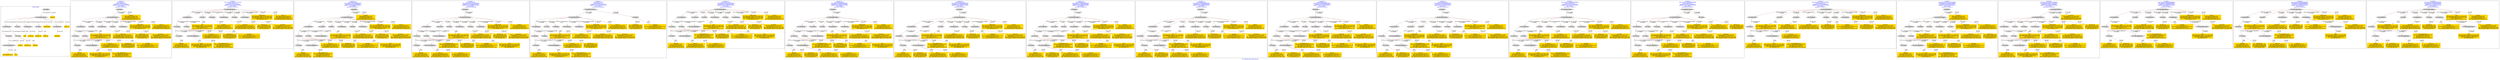 digraph n0 {
fontcolor="blue"
remincross="true"
label="s14-s-california-african-american.json"
subgraph cluster_0 {
label="1-correct model"
n2[style="filled",color="white",fillcolor="lightgray",label="E12_Production1"];
n3[style="filled",color="white",fillcolor="lightgray",label="E39_Actor1"];
n4[style="filled",color="white",fillcolor="lightgray",label="E55_Type1"];
n5[style="filled",color="white",fillcolor="lightgray",label="E22_Man-Made_Object1"];
n6[style="filled",color="white",fillcolor="lightgray",label="E35_Title1"];
n7[style="filled",color="white",fillcolor="lightgray",label="E8_Acquisition1"];
n8[style="filled",color="white",fillcolor="lightgray",label="E55_Type2"];
n9[shape="plaintext",style="filled",fillcolor="gold",label="additionalInfo"];
n10[style="filled",color="white",fillcolor="lightgray",label="E54_Dimension1"];
n11[shape="plaintext",style="filled",fillcolor="gold",label="object_uri"];
n12[shape="plaintext",style="filled",fillcolor="gold",label="title"];
n13[style="filled",color="white",fillcolor="lightgray",label="E38_Image1"];
n14[shape="plaintext",style="filled",fillcolor="gold",label="imageUrl"];
n15[style="filled",color="white",fillcolor="lightgray",label="E82_Actor_Appellation1"];
n16[shape="plaintext",style="filled",fillcolor="gold",label="artist_uri"];
n17[shape="plaintext",style="filled",fillcolor="gold",label="dimensions"];
n18[shape="plaintext",style="filled",fillcolor="gold",label="technique_uri"];
n19[shape="plaintext",style="filled",fillcolor="gold",label="technique"];
n20[shape="plaintext",style="filled",fillcolor="gold",label="ethnicity_uri"];
n21[shape="plaintext",style="filled",fillcolor="gold",label="enthnicity"];
n22[shape="plaintext",style="filled",fillcolor="gold",label="artist_appellation_uri"];
n23[shape="plaintext",style="filled",fillcolor="gold",label="artist"];
n24[shape="plaintext",style="filled",fillcolor="gold",label="provenance"];
}
subgraph cluster_1 {
label="candidate 0\nlink coherence:1.0\nnode coherence:1.0\nconfidence:0.4151021595092453\nmapping score:0.5101622582979536\ncost:22.99905\n-precision:0.78-recall:0.82"
n26[style="filled",color="white",fillcolor="lightgray",label="E12_Production1"];
n27[style="filled",color="white",fillcolor="lightgray",label="E21_Person1"];
n28[style="filled",color="white",fillcolor="lightgray",label="E55_Type1"];
n29[style="filled",color="white",fillcolor="lightgray",label="E74_Group1"];
n30[style="filled",color="white",fillcolor="lightgray",label="E82_Actor_Appellation1"];
n31[style="filled",color="white",fillcolor="lightgray",label="E22_Man-Made_Object1"];
n32[style="filled",color="white",fillcolor="lightgray",label="E35_Title1"];
n33[style="filled",color="white",fillcolor="lightgray",label="E54_Dimension1"];
n34[style="filled",color="white",fillcolor="lightgray",label="E55_Type2"];
n35[style="filled",color="white",fillcolor="lightgray",label="E8_Acquisition1"];
n36[style="filled",color="white",fillcolor="lightgray",label="E38_Image1"];
n37[shape="plaintext",style="filled",fillcolor="gold",label="provenance\n[E8_Acquisition,P3_has_note,0.458]\n[E30_Right,P3_has_note,0.379]\n[E22_Man-Made_Object,P3_has_note,0.089]\n[E33_Linguistic_Object,P3_has_note,0.074]"];
n38[shape="plaintext",style="filled",fillcolor="gold",label="enthnicity\n[E74_Group,label,0.418]\n[E30_Right,P3_has_note,0.2]\n[E74_Group,classLink,0.193]\n[E8_Acquisition,P3_has_note,0.189]"];
n39[shape="plaintext",style="filled",fillcolor="gold",label="additionalInfo\n[E22_Man-Made_Object,P3_has_note,0.347]\n[E73_Information_Object,P3_has_note,0.294]\n[E33_Linguistic_Object,P3_has_note,0.185]\n[E35_Title,label,0.174]"];
n40[shape="plaintext",style="filled",fillcolor="gold",label="ethnicity_uri\n[E55_Type,classLink,0.458]\n[E74_Group,classLink,0.263]\n[E57_Material,classLink,0.24]\n[E55_Type,label,0.04]"];
n41[shape="plaintext",style="filled",fillcolor="gold",label="object_uri\n[E30_Right,P3_has_note,0.452]\n[E82_Actor_Appellation,label,0.23]\n[E8_Acquisition,P3_has_note,0.181]\n[E22_Man-Made_Object,classLink,0.137]"];
n42[shape="plaintext",style="filled",fillcolor="gold",label="technique_uri\n[E55_Type,classLink,0.346]\n[E57_Material,classLink,0.32]\n[E74_Group,classLink,0.284]\n[E55_Type,label,0.051]"];
n43[shape="plaintext",style="filled",fillcolor="gold",label="title\n[E22_Man-Made_Object,P3_has_note,0.307]\n[E73_Information_Object,P3_has_note,0.266]\n[E35_Title,label,0.231]\n[E33_Linguistic_Object,P3_has_note,0.197]"];
n44[shape="plaintext",style="filled",fillcolor="gold",label="artist\n[E22_Man-Made_Object,P3_has_note,0.305]\n[E73_Information_Object,P3_has_note,0.248]\n[E82_Actor_Appellation,label,0.228]\n[E35_Title,label,0.22]"];
n45[shape="plaintext",style="filled",fillcolor="gold",label="artist_uri\n[E21_Person,classLink,0.477]\n[E82_Actor_Appellation,classLink,0.337]\n[E30_Right,P3_has_note,0.131]\n[E8_Acquisition,P3_has_note,0.056]"];
n46[shape="plaintext",style="filled",fillcolor="gold",label="imageUrl\n[E38_Image,classLink,0.352]\n[E39_Actor,classLink,0.278]\n[E78_Collection,classLink,0.197]\n[E22_Man-Made_Object,classLink,0.174]"];
n47[shape="plaintext",style="filled",fillcolor="gold",label="artist_appellation_uri\n[E82_Actor_Appellation,classLink,0.912]\n[E21_Person,classLink,0.061]\n[E30_Right,P3_has_note,0.017]\n[E22_Man-Made_Object,P3_has_note,0.01]"];
n48[shape="plaintext",style="filled",fillcolor="gold",label="dimensions\n[E54_Dimension,P3_has_note,0.66]\n[E22_Man-Made_Object,P3_has_note,0.125]\n[E22_Man-Made_Object,classLink,0.116]\n[E73_Information_Object,P3_has_note,0.099]"];
n49[shape="plaintext",style="filled",fillcolor="gold",label="technique\n[E55_Type,label,0.374]\n[E29_Design_or_Procedure,P3_has_note,0.311]\n[E57_Material,label,0.191]\n[E22_Man-Made_Object,P3_has_note,0.124]"];
}
subgraph cluster_2 {
label="candidate 1\nlink coherence:0.9565217391304348\nnode coherence:1.0\nconfidence:0.4151021595092453\nmapping score:0.5101622582979536\ncost:22.99914\n-precision:0.74-recall:0.77"
n51[style="filled",color="white",fillcolor="lightgray",label="E12_Production1"];
n52[style="filled",color="white",fillcolor="lightgray",label="E21_Person1"];
n53[style="filled",color="white",fillcolor="lightgray",label="E55_Type1"];
n54[style="filled",color="white",fillcolor="lightgray",label="E74_Group1"];
n55[style="filled",color="white",fillcolor="lightgray",label="E82_Actor_Appellation1"];
n56[style="filled",color="white",fillcolor="lightgray",label="E22_Man-Made_Object1"];
n57[style="filled",color="white",fillcolor="lightgray",label="E35_Title1"];
n58[style="filled",color="white",fillcolor="lightgray",label="E38_Image1"];
n59[style="filled",color="white",fillcolor="lightgray",label="E54_Dimension1"];
n60[style="filled",color="white",fillcolor="lightgray",label="E55_Type2"];
n61[style="filled",color="white",fillcolor="lightgray",label="E8_Acquisition1"];
n62[shape="plaintext",style="filled",fillcolor="gold",label="provenance\n[E8_Acquisition,P3_has_note,0.458]\n[E30_Right,P3_has_note,0.379]\n[E22_Man-Made_Object,P3_has_note,0.089]\n[E33_Linguistic_Object,P3_has_note,0.074]"];
n63[shape="plaintext",style="filled",fillcolor="gold",label="enthnicity\n[E74_Group,label,0.418]\n[E30_Right,P3_has_note,0.2]\n[E74_Group,classLink,0.193]\n[E8_Acquisition,P3_has_note,0.189]"];
n64[shape="plaintext",style="filled",fillcolor="gold",label="additionalInfo\n[E22_Man-Made_Object,P3_has_note,0.347]\n[E73_Information_Object,P3_has_note,0.294]\n[E33_Linguistic_Object,P3_has_note,0.185]\n[E35_Title,label,0.174]"];
n65[shape="plaintext",style="filled",fillcolor="gold",label="ethnicity_uri\n[E55_Type,classLink,0.458]\n[E74_Group,classLink,0.263]\n[E57_Material,classLink,0.24]\n[E55_Type,label,0.04]"];
n66[shape="plaintext",style="filled",fillcolor="gold",label="object_uri\n[E30_Right,P3_has_note,0.452]\n[E82_Actor_Appellation,label,0.23]\n[E8_Acquisition,P3_has_note,0.181]\n[E22_Man-Made_Object,classLink,0.137]"];
n67[shape="plaintext",style="filled",fillcolor="gold",label="technique_uri\n[E55_Type,classLink,0.346]\n[E57_Material,classLink,0.32]\n[E74_Group,classLink,0.284]\n[E55_Type,label,0.051]"];
n68[shape="plaintext",style="filled",fillcolor="gold",label="title\n[E22_Man-Made_Object,P3_has_note,0.307]\n[E73_Information_Object,P3_has_note,0.266]\n[E35_Title,label,0.231]\n[E33_Linguistic_Object,P3_has_note,0.197]"];
n69[shape="plaintext",style="filled",fillcolor="gold",label="artist\n[E22_Man-Made_Object,P3_has_note,0.305]\n[E73_Information_Object,P3_has_note,0.248]\n[E82_Actor_Appellation,label,0.228]\n[E35_Title,label,0.22]"];
n70[shape="plaintext",style="filled",fillcolor="gold",label="artist_uri\n[E21_Person,classLink,0.477]\n[E82_Actor_Appellation,classLink,0.337]\n[E30_Right,P3_has_note,0.131]\n[E8_Acquisition,P3_has_note,0.056]"];
n71[shape="plaintext",style="filled",fillcolor="gold",label="imageUrl\n[E38_Image,classLink,0.352]\n[E39_Actor,classLink,0.278]\n[E78_Collection,classLink,0.197]\n[E22_Man-Made_Object,classLink,0.174]"];
n72[shape="plaintext",style="filled",fillcolor="gold",label="artist_appellation_uri\n[E82_Actor_Appellation,classLink,0.912]\n[E21_Person,classLink,0.061]\n[E30_Right,P3_has_note,0.017]\n[E22_Man-Made_Object,P3_has_note,0.01]"];
n73[shape="plaintext",style="filled",fillcolor="gold",label="dimensions\n[E54_Dimension,P3_has_note,0.66]\n[E22_Man-Made_Object,P3_has_note,0.125]\n[E22_Man-Made_Object,classLink,0.116]\n[E73_Information_Object,P3_has_note,0.099]"];
n74[shape="plaintext",style="filled",fillcolor="gold",label="technique\n[E55_Type,label,0.374]\n[E29_Design_or_Procedure,P3_has_note,0.311]\n[E57_Material,label,0.191]\n[E22_Man-Made_Object,P3_has_note,0.124]"];
}
subgraph cluster_3 {
label="candidate 10\nlink coherence:0.88\nnode coherence:0.9166666666666666\nconfidence:0.4151021595092453\nmapping score:0.46956396769966297\ncost:24.99905\n-precision:0.68-recall:0.77"
n76[style="filled",color="white",fillcolor="lightgray",label="E12_Production1"];
n77[style="filled",color="white",fillcolor="lightgray",label="E21_Person1"];
n78[style="filled",color="white",fillcolor="lightgray",label="E55_Type1"];
n79[style="filled",color="white",fillcolor="lightgray",label="E74_Group1"];
n80[style="filled",color="white",fillcolor="lightgray",label="E82_Actor_Appellation1"];
n81[style="filled",color="white",fillcolor="lightgray",label="E21_Person2"];
n82[style="filled",color="white",fillcolor="lightgray",label="E82_Actor_Appellation2"];
n83[style="filled",color="white",fillcolor="lightgray",label="E22_Man-Made_Object1"];
n84[style="filled",color="white",fillcolor="lightgray",label="E35_Title1"];
n85[style="filled",color="white",fillcolor="lightgray",label="E54_Dimension1"];
n86[style="filled",color="white",fillcolor="lightgray",label="E55_Type2"];
n87[style="filled",color="white",fillcolor="lightgray",label="E8_Acquisition1"];
n88[style="filled",color="white",fillcolor="lightgray",label="E38_Image1"];
n89[shape="plaintext",style="filled",fillcolor="gold",label="provenance\n[E8_Acquisition,P3_has_note,0.458]\n[E30_Right,P3_has_note,0.379]\n[E22_Man-Made_Object,P3_has_note,0.089]\n[E33_Linguistic_Object,P3_has_note,0.074]"];
n90[shape="plaintext",style="filled",fillcolor="gold",label="enthnicity\n[E74_Group,label,0.418]\n[E30_Right,P3_has_note,0.2]\n[E74_Group,classLink,0.193]\n[E8_Acquisition,P3_has_note,0.189]"];
n91[shape="plaintext",style="filled",fillcolor="gold",label="additionalInfo\n[E22_Man-Made_Object,P3_has_note,0.347]\n[E73_Information_Object,P3_has_note,0.294]\n[E33_Linguistic_Object,P3_has_note,0.185]\n[E35_Title,label,0.174]"];
n92[shape="plaintext",style="filled",fillcolor="gold",label="ethnicity_uri\n[E55_Type,classLink,0.458]\n[E74_Group,classLink,0.263]\n[E57_Material,classLink,0.24]\n[E55_Type,label,0.04]"];
n93[shape="plaintext",style="filled",fillcolor="gold",label="object_uri\n[E30_Right,P3_has_note,0.452]\n[E82_Actor_Appellation,label,0.23]\n[E8_Acquisition,P3_has_note,0.181]\n[E22_Man-Made_Object,classLink,0.137]"];
n94[shape="plaintext",style="filled",fillcolor="gold",label="technique_uri\n[E55_Type,classLink,0.346]\n[E57_Material,classLink,0.32]\n[E74_Group,classLink,0.284]\n[E55_Type,label,0.051]"];
n95[shape="plaintext",style="filled",fillcolor="gold",label="title\n[E22_Man-Made_Object,P3_has_note,0.307]\n[E73_Information_Object,P3_has_note,0.266]\n[E35_Title,label,0.231]\n[E33_Linguistic_Object,P3_has_note,0.197]"];
n96[shape="plaintext",style="filled",fillcolor="gold",label="artist_uri\n[E21_Person,classLink,0.477]\n[E82_Actor_Appellation,classLink,0.337]\n[E30_Right,P3_has_note,0.131]\n[E8_Acquisition,P3_has_note,0.056]"];
n97[shape="plaintext",style="filled",fillcolor="gold",label="artist\n[E22_Man-Made_Object,P3_has_note,0.305]\n[E73_Information_Object,P3_has_note,0.248]\n[E82_Actor_Appellation,label,0.228]\n[E35_Title,label,0.22]"];
n98[shape="plaintext",style="filled",fillcolor="gold",label="imageUrl\n[E38_Image,classLink,0.352]\n[E39_Actor,classLink,0.278]\n[E78_Collection,classLink,0.197]\n[E22_Man-Made_Object,classLink,0.174]"];
n99[shape="plaintext",style="filled",fillcolor="gold",label="artist_appellation_uri\n[E82_Actor_Appellation,classLink,0.912]\n[E21_Person,classLink,0.061]\n[E30_Right,P3_has_note,0.017]\n[E22_Man-Made_Object,P3_has_note,0.01]"];
n100[shape="plaintext",style="filled",fillcolor="gold",label="dimensions\n[E54_Dimension,P3_has_note,0.66]\n[E22_Man-Made_Object,P3_has_note,0.125]\n[E22_Man-Made_Object,classLink,0.116]\n[E73_Information_Object,P3_has_note,0.099]"];
n101[shape="plaintext",style="filled",fillcolor="gold",label="technique\n[E55_Type,label,0.374]\n[E29_Design_or_Procedure,P3_has_note,0.311]\n[E57_Material,label,0.191]\n[E22_Man-Made_Object,P3_has_note,0.124]"];
}
subgraph cluster_4 {
label="candidate 11\nlink coherence:0.88\nnode coherence:0.9130434782608695\nconfidence:0.33232864604578355\nmapping score:0.45358557989708953\ncost:24.99905\n-precision:0.6-recall:0.68"
n103[style="filled",color="white",fillcolor="lightgray",label="E12_Production1"];
n104[style="filled",color="white",fillcolor="lightgray",label="E21_Person1"];
n105[style="filled",color="white",fillcolor="lightgray",label="E55_Type1"];
n106[style="filled",color="white",fillcolor="lightgray",label="E74_Group1"];
n107[style="filled",color="white",fillcolor="lightgray",label="E82_Actor_Appellation1"];
n108[style="filled",color="white",fillcolor="lightgray",label="E21_Person2"];
n109[style="filled",color="white",fillcolor="lightgray",label="E82_Actor_Appellation2"];
n110[style="filled",color="white",fillcolor="lightgray",label="E22_Man-Made_Object1"];
n111[style="filled",color="white",fillcolor="lightgray",label="E35_Title1"];
n112[style="filled",color="white",fillcolor="lightgray",label="E54_Dimension1"];
n113[style="filled",color="white",fillcolor="lightgray",label="E55_Type2"];
n114[style="filled",color="white",fillcolor="lightgray",label="E8_Acquisition1"];
n115[style="filled",color="white",fillcolor="lightgray",label="E38_Image1"];
n116[shape="plaintext",style="filled",fillcolor="gold",label="provenance\n[E8_Acquisition,P3_has_note,0.458]\n[E30_Right,P3_has_note,0.379]\n[E22_Man-Made_Object,P3_has_note,0.089]\n[E33_Linguistic_Object,P3_has_note,0.074]"];
n117[shape="plaintext",style="filled",fillcolor="gold",label="enthnicity\n[E74_Group,label,0.418]\n[E30_Right,P3_has_note,0.2]\n[E74_Group,classLink,0.193]\n[E8_Acquisition,P3_has_note,0.189]"];
n118[shape="plaintext",style="filled",fillcolor="gold",label="additionalInfo\n[E22_Man-Made_Object,P3_has_note,0.347]\n[E73_Information_Object,P3_has_note,0.294]\n[E33_Linguistic_Object,P3_has_note,0.185]\n[E35_Title,label,0.174]"];
n119[shape="plaintext",style="filled",fillcolor="gold",label="ethnicity_uri\n[E55_Type,classLink,0.458]\n[E74_Group,classLink,0.263]\n[E57_Material,classLink,0.24]\n[E55_Type,label,0.04]"];
n120[shape="plaintext",style="filled",fillcolor="gold",label="imageUrl\n[E38_Image,classLink,0.352]\n[E39_Actor,classLink,0.278]\n[E78_Collection,classLink,0.197]\n[E22_Man-Made_Object,classLink,0.174]"];
n121[shape="plaintext",style="filled",fillcolor="gold",label="technique_uri\n[E55_Type,classLink,0.346]\n[E57_Material,classLink,0.32]\n[E74_Group,classLink,0.284]\n[E55_Type,label,0.051]"];
n122[shape="plaintext",style="filled",fillcolor="gold",label="title\n[E22_Man-Made_Object,P3_has_note,0.307]\n[E73_Information_Object,P3_has_note,0.266]\n[E35_Title,label,0.231]\n[E33_Linguistic_Object,P3_has_note,0.197]"];
n123[shape="plaintext",style="filled",fillcolor="gold",label="object_uri\n[E30_Right,P3_has_note,0.452]\n[E82_Actor_Appellation,label,0.23]\n[E8_Acquisition,P3_has_note,0.181]\n[E22_Man-Made_Object,classLink,0.137]"];
n124[shape="plaintext",style="filled",fillcolor="gold",label="artist_appellation_uri\n[E82_Actor_Appellation,classLink,0.912]\n[E21_Person,classLink,0.061]\n[E30_Right,P3_has_note,0.017]\n[E22_Man-Made_Object,P3_has_note,0.01]"];
n125[shape="plaintext",style="filled",fillcolor="gold",label="artist\n[E22_Man-Made_Object,P3_has_note,0.305]\n[E73_Information_Object,P3_has_note,0.248]\n[E82_Actor_Appellation,label,0.228]\n[E35_Title,label,0.22]"];
n126[shape="plaintext",style="filled",fillcolor="gold",label="artist_uri\n[E21_Person,classLink,0.477]\n[E82_Actor_Appellation,classLink,0.337]\n[E30_Right,P3_has_note,0.131]\n[E8_Acquisition,P3_has_note,0.056]"];
n127[shape="plaintext",style="filled",fillcolor="gold",label="dimensions\n[E54_Dimension,P3_has_note,0.66]\n[E22_Man-Made_Object,P3_has_note,0.125]\n[E22_Man-Made_Object,classLink,0.116]\n[E73_Information_Object,P3_has_note,0.099]"];
n128[shape="plaintext",style="filled",fillcolor="gold",label="technique\n[E55_Type,label,0.374]\n[E29_Design_or_Procedure,P3_has_note,0.311]\n[E57_Material,label,0.191]\n[E22_Man-Made_Object,P3_has_note,0.124]"];
}
subgraph cluster_5 {
label="candidate 12\nlink coherence:0.875\nnode coherence:1.0\nconfidence:0.4151021595092453\nmapping score:0.5101622582979536\ncost:23.99914\n-precision:0.62-recall:0.68"
n130[style="filled",color="white",fillcolor="lightgray",label="E12_Production1"];
n131[style="filled",color="white",fillcolor="lightgray",label="E21_Person1"];
n132[style="filled",color="white",fillcolor="lightgray",label="E55_Type1"];
n133[style="filled",color="white",fillcolor="lightgray",label="E74_Group1"];
n134[style="filled",color="white",fillcolor="lightgray",label="E82_Actor_Appellation1"];
n135[style="filled",color="white",fillcolor="lightgray",label="E22_Man-Made_Object1"];
n136[style="filled",color="white",fillcolor="lightgray",label="E35_Title1"];
n137[style="filled",color="white",fillcolor="lightgray",label="E38_Image1"];
n138[style="filled",color="white",fillcolor="lightgray",label="E54_Dimension1"];
n139[style="filled",color="white",fillcolor="lightgray",label="E8_Acquisition1"];
n140[style="filled",color="white",fillcolor="lightgray",label="E33_Linguistic_Object2"];
n141[style="filled",color="white",fillcolor="lightgray",label="E55_Type2"];
n142[shape="plaintext",style="filled",fillcolor="gold",label="provenance\n[E8_Acquisition,P3_has_note,0.458]\n[E30_Right,P3_has_note,0.379]\n[E22_Man-Made_Object,P3_has_note,0.089]\n[E33_Linguistic_Object,P3_has_note,0.074]"];
n143[shape="plaintext",style="filled",fillcolor="gold",label="enthnicity\n[E74_Group,label,0.418]\n[E30_Right,P3_has_note,0.2]\n[E74_Group,classLink,0.193]\n[E8_Acquisition,P3_has_note,0.189]"];
n144[shape="plaintext",style="filled",fillcolor="gold",label="additionalInfo\n[E22_Man-Made_Object,P3_has_note,0.347]\n[E73_Information_Object,P3_has_note,0.294]\n[E33_Linguistic_Object,P3_has_note,0.185]\n[E35_Title,label,0.174]"];
n145[shape="plaintext",style="filled",fillcolor="gold",label="technique_uri\n[E55_Type,classLink,0.346]\n[E57_Material,classLink,0.32]\n[E74_Group,classLink,0.284]\n[E55_Type,label,0.051]"];
n146[shape="plaintext",style="filled",fillcolor="gold",label="object_uri\n[E30_Right,P3_has_note,0.452]\n[E82_Actor_Appellation,label,0.23]\n[E8_Acquisition,P3_has_note,0.181]\n[E22_Man-Made_Object,classLink,0.137]"];
n147[shape="plaintext",style="filled",fillcolor="gold",label="ethnicity_uri\n[E55_Type,classLink,0.458]\n[E74_Group,classLink,0.263]\n[E57_Material,classLink,0.24]\n[E55_Type,label,0.04]"];
n148[shape="plaintext",style="filled",fillcolor="gold",label="title\n[E22_Man-Made_Object,P3_has_note,0.307]\n[E73_Information_Object,P3_has_note,0.266]\n[E35_Title,label,0.231]\n[E33_Linguistic_Object,P3_has_note,0.197]"];
n149[shape="plaintext",style="filled",fillcolor="gold",label="technique\n[E55_Type,label,0.374]\n[E29_Design_or_Procedure,P3_has_note,0.311]\n[E57_Material,label,0.191]\n[E22_Man-Made_Object,P3_has_note,0.124]"];
n150[shape="plaintext",style="filled",fillcolor="gold",label="artist\n[E22_Man-Made_Object,P3_has_note,0.305]\n[E73_Information_Object,P3_has_note,0.248]\n[E82_Actor_Appellation,label,0.228]\n[E35_Title,label,0.22]"];
n151[shape="plaintext",style="filled",fillcolor="gold",label="artist_uri\n[E21_Person,classLink,0.477]\n[E82_Actor_Appellation,classLink,0.337]\n[E30_Right,P3_has_note,0.131]\n[E8_Acquisition,P3_has_note,0.056]"];
n152[shape="plaintext",style="filled",fillcolor="gold",label="imageUrl\n[E38_Image,classLink,0.352]\n[E39_Actor,classLink,0.278]\n[E78_Collection,classLink,0.197]\n[E22_Man-Made_Object,classLink,0.174]"];
n153[shape="plaintext",style="filled",fillcolor="gold",label="artist_appellation_uri\n[E82_Actor_Appellation,classLink,0.912]\n[E21_Person,classLink,0.061]\n[E30_Right,P3_has_note,0.017]\n[E22_Man-Made_Object,P3_has_note,0.01]"];
n154[shape="plaintext",style="filled",fillcolor="gold",label="dimensions\n[E54_Dimension,P3_has_note,0.66]\n[E22_Man-Made_Object,P3_has_note,0.125]\n[E22_Man-Made_Object,classLink,0.116]\n[E73_Information_Object,P3_has_note,0.099]"];
}
subgraph cluster_6 {
label="candidate 13\nlink coherence:0.875\nnode coherence:0.9130434782608695\nconfidence:0.33232864604578355\nmapping score:0.45358557989708953\ncost:23.99914\n-precision:0.58-recall:0.64"
n156[style="filled",color="white",fillcolor="lightgray",label="E12_Production1"];
n157[style="filled",color="white",fillcolor="lightgray",label="E21_Person1"];
n158[style="filled",color="white",fillcolor="lightgray",label="E55_Type1"];
n159[style="filled",color="white",fillcolor="lightgray",label="E74_Group1"];
n160[style="filled",color="white",fillcolor="lightgray",label="E82_Actor_Appellation1"];
n161[style="filled",color="white",fillcolor="lightgray",label="E21_Person2"];
n162[style="filled",color="white",fillcolor="lightgray",label="E82_Actor_Appellation2"];
n163[style="filled",color="white",fillcolor="lightgray",label="E22_Man-Made_Object1"];
n164[style="filled",color="white",fillcolor="lightgray",label="E35_Title1"];
n165[style="filled",color="white",fillcolor="lightgray",label="E54_Dimension1"];
n166[style="filled",color="white",fillcolor="lightgray",label="E55_Type2"];
n167[style="filled",color="white",fillcolor="lightgray",label="E8_Acquisition1"];
n168[shape="plaintext",style="filled",fillcolor="gold",label="provenance\n[E8_Acquisition,P3_has_note,0.458]\n[E30_Right,P3_has_note,0.379]\n[E22_Man-Made_Object,P3_has_note,0.089]\n[E33_Linguistic_Object,P3_has_note,0.074]"];
n169[shape="plaintext",style="filled",fillcolor="gold",label="enthnicity\n[E74_Group,label,0.418]\n[E30_Right,P3_has_note,0.2]\n[E74_Group,classLink,0.193]\n[E8_Acquisition,P3_has_note,0.189]"];
n170[shape="plaintext",style="filled",fillcolor="gold",label="additionalInfo\n[E22_Man-Made_Object,P3_has_note,0.347]\n[E73_Information_Object,P3_has_note,0.294]\n[E33_Linguistic_Object,P3_has_note,0.185]\n[E35_Title,label,0.174]"];
n171[shape="plaintext",style="filled",fillcolor="gold",label="ethnicity_uri\n[E55_Type,classLink,0.458]\n[E74_Group,classLink,0.263]\n[E57_Material,classLink,0.24]\n[E55_Type,label,0.04]"];
n172[shape="plaintext",style="filled",fillcolor="gold",label="imageUrl\n[E38_Image,classLink,0.352]\n[E39_Actor,classLink,0.278]\n[E78_Collection,classLink,0.197]\n[E22_Man-Made_Object,classLink,0.174]"];
n173[shape="plaintext",style="filled",fillcolor="gold",label="technique_uri\n[E55_Type,classLink,0.346]\n[E57_Material,classLink,0.32]\n[E74_Group,classLink,0.284]\n[E55_Type,label,0.051]"];
n174[shape="plaintext",style="filled",fillcolor="gold",label="title\n[E22_Man-Made_Object,P3_has_note,0.307]\n[E73_Information_Object,P3_has_note,0.266]\n[E35_Title,label,0.231]\n[E33_Linguistic_Object,P3_has_note,0.197]"];
n175[shape="plaintext",style="filled",fillcolor="gold",label="object_uri\n[E30_Right,P3_has_note,0.452]\n[E82_Actor_Appellation,label,0.23]\n[E8_Acquisition,P3_has_note,0.181]\n[E22_Man-Made_Object,classLink,0.137]"];
n176[shape="plaintext",style="filled",fillcolor="gold",label="artist_appellation_uri\n[E82_Actor_Appellation,classLink,0.912]\n[E21_Person,classLink,0.061]\n[E30_Right,P3_has_note,0.017]\n[E22_Man-Made_Object,P3_has_note,0.01]"];
n177[shape="plaintext",style="filled",fillcolor="gold",label="artist\n[E22_Man-Made_Object,P3_has_note,0.305]\n[E73_Information_Object,P3_has_note,0.248]\n[E82_Actor_Appellation,label,0.228]\n[E35_Title,label,0.22]"];
n178[shape="plaintext",style="filled",fillcolor="gold",label="artist_uri\n[E21_Person,classLink,0.477]\n[E82_Actor_Appellation,classLink,0.337]\n[E30_Right,P3_has_note,0.131]\n[E8_Acquisition,P3_has_note,0.056]"];
n179[shape="plaintext",style="filled",fillcolor="gold",label="dimensions\n[E54_Dimension,P3_has_note,0.66]\n[E22_Man-Made_Object,P3_has_note,0.125]\n[E22_Man-Made_Object,classLink,0.116]\n[E73_Information_Object,P3_has_note,0.099]"];
n180[shape="plaintext",style="filled",fillcolor="gold",label="technique\n[E55_Type,label,0.374]\n[E29_Design_or_Procedure,P3_has_note,0.311]\n[E57_Material,label,0.191]\n[E22_Man-Made_Object,P3_has_note,0.124]"];
}
subgraph cluster_7 {
label="candidate 14\nlink coherence:0.875\nnode coherence:0.9090909090909091\nconfidence:0.32754096736324584\nmapping score:0.4634926767667696\ncost:23.99908\n-precision:0.5-recall:0.55"
n182[style="filled",color="white",fillcolor="lightgray",label="E12_Production1"];
n183[style="filled",color="white",fillcolor="lightgray",label="E21_Person1"];
n184[style="filled",color="white",fillcolor="lightgray",label="E55_Type1"];
n185[style="filled",color="white",fillcolor="lightgray",label="E74_Group1"];
n186[style="filled",color="white",fillcolor="lightgray",label="E82_Actor_Appellation1"];
n187[style="filled",color="white",fillcolor="lightgray",label="E21_Person2"];
n188[style="filled",color="white",fillcolor="lightgray",label="E82_Actor_Appellation2"];
n189[style="filled",color="white",fillcolor="lightgray",label="E22_Man-Made_Object1"];
n190[style="filled",color="white",fillcolor="lightgray",label="E35_Title1"];
n191[style="filled",color="white",fillcolor="lightgray",label="E54_Dimension1"];
n192[style="filled",color="white",fillcolor="lightgray",label="E8_Acquisition1"];
n193[style="filled",color="white",fillcolor="lightgray",label="E38_Image1"];
n194[shape="plaintext",style="filled",fillcolor="gold",label="provenance\n[E8_Acquisition,P3_has_note,0.458]\n[E30_Right,P3_has_note,0.379]\n[E22_Man-Made_Object,P3_has_note,0.089]\n[E33_Linguistic_Object,P3_has_note,0.074]"];
n195[shape="plaintext",style="filled",fillcolor="gold",label="enthnicity\n[E74_Group,label,0.418]\n[E30_Right,P3_has_note,0.2]\n[E74_Group,classLink,0.193]\n[E8_Acquisition,P3_has_note,0.189]"];
n196[shape="plaintext",style="filled",fillcolor="gold",label="additionalInfo\n[E22_Man-Made_Object,P3_has_note,0.347]\n[E73_Information_Object,P3_has_note,0.294]\n[E33_Linguistic_Object,P3_has_note,0.185]\n[E35_Title,label,0.174]"];
n197[shape="plaintext",style="filled",fillcolor="gold",label="imageUrl\n[E38_Image,classLink,0.352]\n[E39_Actor,classLink,0.278]\n[E78_Collection,classLink,0.197]\n[E22_Man-Made_Object,classLink,0.174]"];
n198[shape="plaintext",style="filled",fillcolor="gold",label="ethnicity_uri\n[E55_Type,classLink,0.458]\n[E74_Group,classLink,0.263]\n[E57_Material,classLink,0.24]\n[E55_Type,label,0.04]"];
n199[shape="plaintext",style="filled",fillcolor="gold",label="title\n[E22_Man-Made_Object,P3_has_note,0.307]\n[E73_Information_Object,P3_has_note,0.266]\n[E35_Title,label,0.231]\n[E33_Linguistic_Object,P3_has_note,0.197]"];
n200[shape="plaintext",style="filled",fillcolor="gold",label="object_uri\n[E30_Right,P3_has_note,0.452]\n[E82_Actor_Appellation,label,0.23]\n[E8_Acquisition,P3_has_note,0.181]\n[E22_Man-Made_Object,classLink,0.137]"];
n201[shape="plaintext",style="filled",fillcolor="gold",label="technique_uri\n[E55_Type,classLink,0.346]\n[E57_Material,classLink,0.32]\n[E74_Group,classLink,0.284]\n[E55_Type,label,0.051]"];
n202[shape="plaintext",style="filled",fillcolor="gold",label="artist_appellation_uri\n[E82_Actor_Appellation,classLink,0.912]\n[E21_Person,classLink,0.061]\n[E30_Right,P3_has_note,0.017]\n[E22_Man-Made_Object,P3_has_note,0.01]"];
n203[shape="plaintext",style="filled",fillcolor="gold",label="artist\n[E22_Man-Made_Object,P3_has_note,0.305]\n[E73_Information_Object,P3_has_note,0.248]\n[E82_Actor_Appellation,label,0.228]\n[E35_Title,label,0.22]"];
n204[shape="plaintext",style="filled",fillcolor="gold",label="artist_uri\n[E21_Person,classLink,0.477]\n[E82_Actor_Appellation,classLink,0.337]\n[E30_Right,P3_has_note,0.131]\n[E8_Acquisition,P3_has_note,0.056]"];
n205[shape="plaintext",style="filled",fillcolor="gold",label="dimensions\n[E54_Dimension,P3_has_note,0.66]\n[E22_Man-Made_Object,P3_has_note,0.125]\n[E22_Man-Made_Object,classLink,0.116]\n[E73_Information_Object,P3_has_note,0.099]"];
n206[shape="plaintext",style="filled",fillcolor="gold",label="technique\n[E55_Type,label,0.374]\n[E29_Design_or_Procedure,P3_has_note,0.311]\n[E57_Material,label,0.191]\n[E22_Man-Made_Object,P3_has_note,0.124]"];
}
subgraph cluster_8 {
label="candidate 15\nlink coherence:0.875\nnode coherence:0.9090909090909091\nconfidence:0.32754096736324584\nmapping score:0.4634926767667696\ncost:23.99913\n-precision:0.46-recall:0.5"
n208[style="filled",color="white",fillcolor="lightgray",label="E12_Production1"];
n209[style="filled",color="white",fillcolor="lightgray",label="E21_Person1"];
n210[style="filled",color="white",fillcolor="lightgray",label="E74_Group1"];
n211[style="filled",color="white",fillcolor="lightgray",label="E82_Actor_Appellation1"];
n212[style="filled",color="white",fillcolor="lightgray",label="E21_Person2"];
n213[style="filled",color="white",fillcolor="lightgray",label="E82_Actor_Appellation2"];
n214[style="filled",color="white",fillcolor="lightgray",label="E22_Man-Made_Object1"];
n215[style="filled",color="white",fillcolor="lightgray",label="E35_Title1"];
n216[style="filled",color="white",fillcolor="lightgray",label="E54_Dimension1"];
n217[style="filled",color="white",fillcolor="lightgray",label="E55_Type2"];
n218[style="filled",color="white",fillcolor="lightgray",label="E8_Acquisition1"];
n219[style="filled",color="white",fillcolor="lightgray",label="E38_Image1"];
n220[shape="plaintext",style="filled",fillcolor="gold",label="provenance\n[E8_Acquisition,P3_has_note,0.458]\n[E30_Right,P3_has_note,0.379]\n[E22_Man-Made_Object,P3_has_note,0.089]\n[E33_Linguistic_Object,P3_has_note,0.074]"];
n221[shape="plaintext",style="filled",fillcolor="gold",label="enthnicity\n[E74_Group,label,0.418]\n[E30_Right,P3_has_note,0.2]\n[E74_Group,classLink,0.193]\n[E8_Acquisition,P3_has_note,0.189]"];
n222[shape="plaintext",style="filled",fillcolor="gold",label="additionalInfo\n[E22_Man-Made_Object,P3_has_note,0.347]\n[E73_Information_Object,P3_has_note,0.294]\n[E33_Linguistic_Object,P3_has_note,0.185]\n[E35_Title,label,0.174]"];
n223[shape="plaintext",style="filled",fillcolor="gold",label="ethnicity_uri\n[E55_Type,classLink,0.458]\n[E74_Group,classLink,0.263]\n[E57_Material,classLink,0.24]\n[E55_Type,label,0.04]"];
n224[shape="plaintext",style="filled",fillcolor="gold",label="imageUrl\n[E38_Image,classLink,0.352]\n[E39_Actor,classLink,0.278]\n[E78_Collection,classLink,0.197]\n[E22_Man-Made_Object,classLink,0.174]"];
n225[shape="plaintext",style="filled",fillcolor="gold",label="title\n[E22_Man-Made_Object,P3_has_note,0.307]\n[E73_Information_Object,P3_has_note,0.266]\n[E35_Title,label,0.231]\n[E33_Linguistic_Object,P3_has_note,0.197]"];
n226[shape="plaintext",style="filled",fillcolor="gold",label="object_uri\n[E30_Right,P3_has_note,0.452]\n[E82_Actor_Appellation,label,0.23]\n[E8_Acquisition,P3_has_note,0.181]\n[E22_Man-Made_Object,classLink,0.137]"];
n227[shape="plaintext",style="filled",fillcolor="gold",label="technique\n[E55_Type,label,0.374]\n[E29_Design_or_Procedure,P3_has_note,0.311]\n[E57_Material,label,0.191]\n[E22_Man-Made_Object,P3_has_note,0.124]"];
n228[shape="plaintext",style="filled",fillcolor="gold",label="technique_uri\n[E55_Type,classLink,0.346]\n[E57_Material,classLink,0.32]\n[E74_Group,classLink,0.284]\n[E55_Type,label,0.051]"];
n229[shape="plaintext",style="filled",fillcolor="gold",label="artist_appellation_uri\n[E82_Actor_Appellation,classLink,0.912]\n[E21_Person,classLink,0.061]\n[E30_Right,P3_has_note,0.017]\n[E22_Man-Made_Object,P3_has_note,0.01]"];
n230[shape="plaintext",style="filled",fillcolor="gold",label="artist\n[E22_Man-Made_Object,P3_has_note,0.305]\n[E73_Information_Object,P3_has_note,0.248]\n[E82_Actor_Appellation,label,0.228]\n[E35_Title,label,0.22]"];
n231[shape="plaintext",style="filled",fillcolor="gold",label="artist_uri\n[E21_Person,classLink,0.477]\n[E82_Actor_Appellation,classLink,0.337]\n[E30_Right,P3_has_note,0.131]\n[E8_Acquisition,P3_has_note,0.056]"];
n232[shape="plaintext",style="filled",fillcolor="gold",label="dimensions\n[E54_Dimension,P3_has_note,0.66]\n[E22_Man-Made_Object,P3_has_note,0.125]\n[E22_Man-Made_Object,classLink,0.116]\n[E73_Information_Object,P3_has_note,0.099]"];
}
subgraph cluster_9 {
label="candidate 16\nlink coherence:0.875\nnode coherence:0.9090909090909091\nconfidence:0.31733088525992365\nmapping score:0.4600893160656622\ncost:23.99908\n-precision:0.54-recall:0.59"
n234[style="filled",color="white",fillcolor="lightgray",label="E12_Production1"];
n235[style="filled",color="white",fillcolor="lightgray",label="E21_Person1"];
n236[style="filled",color="white",fillcolor="lightgray",label="E55_Type1"];
n237[style="filled",color="white",fillcolor="lightgray",label="E74_Group1"];
n238[style="filled",color="white",fillcolor="lightgray",label="E82_Actor_Appellation1"];
n239[style="filled",color="white",fillcolor="lightgray",label="E21_Person2"];
n240[style="filled",color="white",fillcolor="lightgray",label="E82_Actor_Appellation2"];
n241[style="filled",color="white",fillcolor="lightgray",label="E22_Man-Made_Object1"];
n242[style="filled",color="white",fillcolor="lightgray",label="E35_Title1"];
n243[style="filled",color="white",fillcolor="lightgray",label="E54_Dimension1"];
n244[style="filled",color="white",fillcolor="lightgray",label="E8_Acquisition1"];
n245[style="filled",color="white",fillcolor="lightgray",label="E38_Image1"];
n246[shape="plaintext",style="filled",fillcolor="gold",label="provenance\n[E8_Acquisition,P3_has_note,0.458]\n[E30_Right,P3_has_note,0.379]\n[E22_Man-Made_Object,P3_has_note,0.089]\n[E33_Linguistic_Object,P3_has_note,0.074]"];
n247[shape="plaintext",style="filled",fillcolor="gold",label="enthnicity\n[E74_Group,label,0.418]\n[E30_Right,P3_has_note,0.2]\n[E74_Group,classLink,0.193]\n[E8_Acquisition,P3_has_note,0.189]"];
n248[shape="plaintext",style="filled",fillcolor="gold",label="additionalInfo\n[E22_Man-Made_Object,P3_has_note,0.347]\n[E73_Information_Object,P3_has_note,0.294]\n[E33_Linguistic_Object,P3_has_note,0.185]\n[E35_Title,label,0.174]"];
n249[shape="plaintext",style="filled",fillcolor="gold",label="imageUrl\n[E38_Image,classLink,0.352]\n[E39_Actor,classLink,0.278]\n[E78_Collection,classLink,0.197]\n[E22_Man-Made_Object,classLink,0.174]"];
n250[shape="plaintext",style="filled",fillcolor="gold",label="technique_uri\n[E55_Type,classLink,0.346]\n[E57_Material,classLink,0.32]\n[E74_Group,classLink,0.284]\n[E55_Type,label,0.051]"];
n251[shape="plaintext",style="filled",fillcolor="gold",label="title\n[E22_Man-Made_Object,P3_has_note,0.307]\n[E73_Information_Object,P3_has_note,0.266]\n[E35_Title,label,0.231]\n[E33_Linguistic_Object,P3_has_note,0.197]"];
n252[shape="plaintext",style="filled",fillcolor="gold",label="object_uri\n[E30_Right,P3_has_note,0.452]\n[E82_Actor_Appellation,label,0.23]\n[E8_Acquisition,P3_has_note,0.181]\n[E22_Man-Made_Object,classLink,0.137]"];
n253[shape="plaintext",style="filled",fillcolor="gold",label="ethnicity_uri\n[E55_Type,classLink,0.458]\n[E74_Group,classLink,0.263]\n[E57_Material,classLink,0.24]\n[E55_Type,label,0.04]"];
n254[shape="plaintext",style="filled",fillcolor="gold",label="artist_appellation_uri\n[E82_Actor_Appellation,classLink,0.912]\n[E21_Person,classLink,0.061]\n[E30_Right,P3_has_note,0.017]\n[E22_Man-Made_Object,P3_has_note,0.01]"];
n255[shape="plaintext",style="filled",fillcolor="gold",label="artist\n[E22_Man-Made_Object,P3_has_note,0.305]\n[E73_Information_Object,P3_has_note,0.248]\n[E82_Actor_Appellation,label,0.228]\n[E35_Title,label,0.22]"];
n256[shape="plaintext",style="filled",fillcolor="gold",label="artist_uri\n[E21_Person,classLink,0.477]\n[E82_Actor_Appellation,classLink,0.337]\n[E30_Right,P3_has_note,0.131]\n[E8_Acquisition,P3_has_note,0.056]"];
n257[shape="plaintext",style="filled",fillcolor="gold",label="dimensions\n[E54_Dimension,P3_has_note,0.66]\n[E22_Man-Made_Object,P3_has_note,0.125]\n[E22_Man-Made_Object,classLink,0.116]\n[E73_Information_Object,P3_has_note,0.099]"];
n258[shape="plaintext",style="filled",fillcolor="gold",label="technique\n[E55_Type,label,0.374]\n[E29_Design_or_Procedure,P3_has_note,0.311]\n[E57_Material,label,0.191]\n[E22_Man-Made_Object,P3_has_note,0.124]"];
}
subgraph cluster_10 {
label="candidate 17\nlink coherence:0.875\nnode coherence:0.9090909090909091\nconfidence:0.31733088525992365\nmapping score:0.4600893160656622\ncost:23.99913\n-precision:0.5-recall:0.55"
n260[style="filled",color="white",fillcolor="lightgray",label="E12_Production1"];
n261[style="filled",color="white",fillcolor="lightgray",label="E21_Person1"];
n262[style="filled",color="white",fillcolor="lightgray",label="E74_Group1"];
n263[style="filled",color="white",fillcolor="lightgray",label="E82_Actor_Appellation1"];
n264[style="filled",color="white",fillcolor="lightgray",label="E21_Person2"];
n265[style="filled",color="white",fillcolor="lightgray",label="E82_Actor_Appellation2"];
n266[style="filled",color="white",fillcolor="lightgray",label="E22_Man-Made_Object1"];
n267[style="filled",color="white",fillcolor="lightgray",label="E35_Title1"];
n268[style="filled",color="white",fillcolor="lightgray",label="E54_Dimension1"];
n269[style="filled",color="white",fillcolor="lightgray",label="E55_Type2"];
n270[style="filled",color="white",fillcolor="lightgray",label="E8_Acquisition1"];
n271[style="filled",color="white",fillcolor="lightgray",label="E38_Image1"];
n272[shape="plaintext",style="filled",fillcolor="gold",label="provenance\n[E8_Acquisition,P3_has_note,0.458]\n[E30_Right,P3_has_note,0.379]\n[E22_Man-Made_Object,P3_has_note,0.089]\n[E33_Linguistic_Object,P3_has_note,0.074]"];
n273[shape="plaintext",style="filled",fillcolor="gold",label="enthnicity\n[E74_Group,label,0.418]\n[E30_Right,P3_has_note,0.2]\n[E74_Group,classLink,0.193]\n[E8_Acquisition,P3_has_note,0.189]"];
n274[shape="plaintext",style="filled",fillcolor="gold",label="additionalInfo\n[E22_Man-Made_Object,P3_has_note,0.347]\n[E73_Information_Object,P3_has_note,0.294]\n[E33_Linguistic_Object,P3_has_note,0.185]\n[E35_Title,label,0.174]"];
n275[shape="plaintext",style="filled",fillcolor="gold",label="technique_uri\n[E55_Type,classLink,0.346]\n[E57_Material,classLink,0.32]\n[E74_Group,classLink,0.284]\n[E55_Type,label,0.051]"];
n276[shape="plaintext",style="filled",fillcolor="gold",label="imageUrl\n[E38_Image,classLink,0.352]\n[E39_Actor,classLink,0.278]\n[E78_Collection,classLink,0.197]\n[E22_Man-Made_Object,classLink,0.174]"];
n277[shape="plaintext",style="filled",fillcolor="gold",label="title\n[E22_Man-Made_Object,P3_has_note,0.307]\n[E73_Information_Object,P3_has_note,0.266]\n[E35_Title,label,0.231]\n[E33_Linguistic_Object,P3_has_note,0.197]"];
n278[shape="plaintext",style="filled",fillcolor="gold",label="object_uri\n[E30_Right,P3_has_note,0.452]\n[E82_Actor_Appellation,label,0.23]\n[E8_Acquisition,P3_has_note,0.181]\n[E22_Man-Made_Object,classLink,0.137]"];
n279[shape="plaintext",style="filled",fillcolor="gold",label="technique\n[E55_Type,label,0.374]\n[E29_Design_or_Procedure,P3_has_note,0.311]\n[E57_Material,label,0.191]\n[E22_Man-Made_Object,P3_has_note,0.124]"];
n280[shape="plaintext",style="filled",fillcolor="gold",label="ethnicity_uri\n[E55_Type,classLink,0.458]\n[E74_Group,classLink,0.263]\n[E57_Material,classLink,0.24]\n[E55_Type,label,0.04]"];
n281[shape="plaintext",style="filled",fillcolor="gold",label="artist_appellation_uri\n[E82_Actor_Appellation,classLink,0.912]\n[E21_Person,classLink,0.061]\n[E30_Right,P3_has_note,0.017]\n[E22_Man-Made_Object,P3_has_note,0.01]"];
n282[shape="plaintext",style="filled",fillcolor="gold",label="artist\n[E22_Man-Made_Object,P3_has_note,0.305]\n[E73_Information_Object,P3_has_note,0.248]\n[E82_Actor_Appellation,label,0.228]\n[E35_Title,label,0.22]"];
n283[shape="plaintext",style="filled",fillcolor="gold",label="artist_uri\n[E21_Person,classLink,0.477]\n[E82_Actor_Appellation,classLink,0.337]\n[E30_Right,P3_has_note,0.131]\n[E8_Acquisition,P3_has_note,0.056]"];
n284[shape="plaintext",style="filled",fillcolor="gold",label="dimensions\n[E54_Dimension,P3_has_note,0.66]\n[E22_Man-Made_Object,P3_has_note,0.125]\n[E22_Man-Made_Object,classLink,0.116]\n[E73_Information_Object,P3_has_note,0.099]"];
}
subgraph cluster_11 {
label="candidate 18\nlink coherence:0.875\nnode coherence:0.9090909090909091\nconfidence:0.3097840108447588\nmapping score:0.45757369126060726\ncost:23.99908\n-precision:0.46-recall:0.5"
n286[style="filled",color="white",fillcolor="lightgray",label="E12_Production1"];
n287[style="filled",color="white",fillcolor="lightgray",label="E21_Person1"];
n288[style="filled",color="white",fillcolor="lightgray",label="E55_Type1"];
n289[style="filled",color="white",fillcolor="lightgray",label="E74_Group1"];
n290[style="filled",color="white",fillcolor="lightgray",label="E82_Actor_Appellation1"];
n291[style="filled",color="white",fillcolor="lightgray",label="E21_Person2"];
n292[style="filled",color="white",fillcolor="lightgray",label="E82_Actor_Appellation2"];
n293[style="filled",color="white",fillcolor="lightgray",label="E22_Man-Made_Object1"];
n294[style="filled",color="white",fillcolor="lightgray",label="E35_Title1"];
n295[style="filled",color="white",fillcolor="lightgray",label="E54_Dimension1"];
n296[style="filled",color="white",fillcolor="lightgray",label="E8_Acquisition1"];
n297[style="filled",color="white",fillcolor="lightgray",label="E38_Image1"];
n298[shape="plaintext",style="filled",fillcolor="gold",label="provenance\n[E8_Acquisition,P3_has_note,0.458]\n[E30_Right,P3_has_note,0.379]\n[E22_Man-Made_Object,P3_has_note,0.089]\n[E33_Linguistic_Object,P3_has_note,0.074]"];
n299[shape="plaintext",style="filled",fillcolor="gold",label="enthnicity\n[E74_Group,label,0.418]\n[E30_Right,P3_has_note,0.2]\n[E74_Group,classLink,0.193]\n[E8_Acquisition,P3_has_note,0.189]"];
n300[shape="plaintext",style="filled",fillcolor="gold",label="title\n[E22_Man-Made_Object,P3_has_note,0.307]\n[E73_Information_Object,P3_has_note,0.266]\n[E35_Title,label,0.231]\n[E33_Linguistic_Object,P3_has_note,0.197]"];
n301[shape="plaintext",style="filled",fillcolor="gold",label="imageUrl\n[E38_Image,classLink,0.352]\n[E39_Actor,classLink,0.278]\n[E78_Collection,classLink,0.197]\n[E22_Man-Made_Object,classLink,0.174]"];
n302[shape="plaintext",style="filled",fillcolor="gold",label="technique_uri\n[E55_Type,classLink,0.346]\n[E57_Material,classLink,0.32]\n[E74_Group,classLink,0.284]\n[E55_Type,label,0.051]"];
n303[shape="plaintext",style="filled",fillcolor="gold",label="additionalInfo\n[E22_Man-Made_Object,P3_has_note,0.347]\n[E73_Information_Object,P3_has_note,0.294]\n[E33_Linguistic_Object,P3_has_note,0.185]\n[E35_Title,label,0.174]"];
n304[shape="plaintext",style="filled",fillcolor="gold",label="object_uri\n[E30_Right,P3_has_note,0.452]\n[E82_Actor_Appellation,label,0.23]\n[E8_Acquisition,P3_has_note,0.181]\n[E22_Man-Made_Object,classLink,0.137]"];
n305[shape="plaintext",style="filled",fillcolor="gold",label="ethnicity_uri\n[E55_Type,classLink,0.458]\n[E74_Group,classLink,0.263]\n[E57_Material,classLink,0.24]\n[E55_Type,label,0.04]"];
n306[shape="plaintext",style="filled",fillcolor="gold",label="artist_appellation_uri\n[E82_Actor_Appellation,classLink,0.912]\n[E21_Person,classLink,0.061]\n[E30_Right,P3_has_note,0.017]\n[E22_Man-Made_Object,P3_has_note,0.01]"];
n307[shape="plaintext",style="filled",fillcolor="gold",label="artist\n[E22_Man-Made_Object,P3_has_note,0.305]\n[E73_Information_Object,P3_has_note,0.248]\n[E82_Actor_Appellation,label,0.228]\n[E35_Title,label,0.22]"];
n308[shape="plaintext",style="filled",fillcolor="gold",label="artist_uri\n[E21_Person,classLink,0.477]\n[E82_Actor_Appellation,classLink,0.337]\n[E30_Right,P3_has_note,0.131]\n[E8_Acquisition,P3_has_note,0.056]"];
n309[shape="plaintext",style="filled",fillcolor="gold",label="dimensions\n[E54_Dimension,P3_has_note,0.66]\n[E22_Man-Made_Object,P3_has_note,0.125]\n[E22_Man-Made_Object,classLink,0.116]\n[E73_Information_Object,P3_has_note,0.099]"];
n310[shape="plaintext",style="filled",fillcolor="gold",label="technique\n[E55_Type,label,0.374]\n[E29_Design_or_Procedure,P3_has_note,0.311]\n[E57_Material,label,0.191]\n[E22_Man-Made_Object,P3_has_note,0.124]"];
}
subgraph cluster_12 {
label="candidate 19\nlink coherence:0.875\nnode coherence:0.9090909090909091\nconfidence:0.3097840108447588\nmapping score:0.45757369126060726\ncost:23.99913\n-precision:0.42-recall:0.45"
n312[style="filled",color="white",fillcolor="lightgray",label="E12_Production1"];
n313[style="filled",color="white",fillcolor="lightgray",label="E21_Person1"];
n314[style="filled",color="white",fillcolor="lightgray",label="E74_Group1"];
n315[style="filled",color="white",fillcolor="lightgray",label="E82_Actor_Appellation1"];
n316[style="filled",color="white",fillcolor="lightgray",label="E21_Person2"];
n317[style="filled",color="white",fillcolor="lightgray",label="E82_Actor_Appellation2"];
n318[style="filled",color="white",fillcolor="lightgray",label="E22_Man-Made_Object1"];
n319[style="filled",color="white",fillcolor="lightgray",label="E35_Title1"];
n320[style="filled",color="white",fillcolor="lightgray",label="E54_Dimension1"];
n321[style="filled",color="white",fillcolor="lightgray",label="E55_Type2"];
n322[style="filled",color="white",fillcolor="lightgray",label="E8_Acquisition1"];
n323[style="filled",color="white",fillcolor="lightgray",label="E38_Image1"];
n324[shape="plaintext",style="filled",fillcolor="gold",label="provenance\n[E8_Acquisition,P3_has_note,0.458]\n[E30_Right,P3_has_note,0.379]\n[E22_Man-Made_Object,P3_has_note,0.089]\n[E33_Linguistic_Object,P3_has_note,0.074]"];
n325[shape="plaintext",style="filled",fillcolor="gold",label="enthnicity\n[E74_Group,label,0.418]\n[E30_Right,P3_has_note,0.2]\n[E74_Group,classLink,0.193]\n[E8_Acquisition,P3_has_note,0.189]"];
n326[shape="plaintext",style="filled",fillcolor="gold",label="title\n[E22_Man-Made_Object,P3_has_note,0.307]\n[E73_Information_Object,P3_has_note,0.266]\n[E35_Title,label,0.231]\n[E33_Linguistic_Object,P3_has_note,0.197]"];
n327[shape="plaintext",style="filled",fillcolor="gold",label="technique_uri\n[E55_Type,classLink,0.346]\n[E57_Material,classLink,0.32]\n[E74_Group,classLink,0.284]\n[E55_Type,label,0.051]"];
n328[shape="plaintext",style="filled",fillcolor="gold",label="imageUrl\n[E38_Image,classLink,0.352]\n[E39_Actor,classLink,0.278]\n[E78_Collection,classLink,0.197]\n[E22_Man-Made_Object,classLink,0.174]"];
n329[shape="plaintext",style="filled",fillcolor="gold",label="additionalInfo\n[E22_Man-Made_Object,P3_has_note,0.347]\n[E73_Information_Object,P3_has_note,0.294]\n[E33_Linguistic_Object,P3_has_note,0.185]\n[E35_Title,label,0.174]"];
n330[shape="plaintext",style="filled",fillcolor="gold",label="object_uri\n[E30_Right,P3_has_note,0.452]\n[E82_Actor_Appellation,label,0.23]\n[E8_Acquisition,P3_has_note,0.181]\n[E22_Man-Made_Object,classLink,0.137]"];
n331[shape="plaintext",style="filled",fillcolor="gold",label="technique\n[E55_Type,label,0.374]\n[E29_Design_or_Procedure,P3_has_note,0.311]\n[E57_Material,label,0.191]\n[E22_Man-Made_Object,P3_has_note,0.124]"];
n332[shape="plaintext",style="filled",fillcolor="gold",label="ethnicity_uri\n[E55_Type,classLink,0.458]\n[E74_Group,classLink,0.263]\n[E57_Material,classLink,0.24]\n[E55_Type,label,0.04]"];
n333[shape="plaintext",style="filled",fillcolor="gold",label="artist_appellation_uri\n[E82_Actor_Appellation,classLink,0.912]\n[E21_Person,classLink,0.061]\n[E30_Right,P3_has_note,0.017]\n[E22_Man-Made_Object,P3_has_note,0.01]"];
n334[shape="plaintext",style="filled",fillcolor="gold",label="artist\n[E22_Man-Made_Object,P3_has_note,0.305]\n[E73_Information_Object,P3_has_note,0.248]\n[E82_Actor_Appellation,label,0.228]\n[E35_Title,label,0.22]"];
n335[shape="plaintext",style="filled",fillcolor="gold",label="artist_uri\n[E21_Person,classLink,0.477]\n[E82_Actor_Appellation,classLink,0.337]\n[E30_Right,P3_has_note,0.131]\n[E8_Acquisition,P3_has_note,0.056]"];
n336[shape="plaintext",style="filled",fillcolor="gold",label="dimensions\n[E54_Dimension,P3_has_note,0.66]\n[E22_Man-Made_Object,P3_has_note,0.125]\n[E22_Man-Made_Object,classLink,0.116]\n[E73_Information_Object,P3_has_note,0.099]"];
}
subgraph cluster_13 {
label="candidate 2\nlink coherence:0.9166666666666666\nnode coherence:1.0\nconfidence:0.4151021595092453\nmapping score:0.5101622582979536\ncost:23.99912\n-precision:0.71-recall:0.77"
n338[style="filled",color="white",fillcolor="lightgray",label="E12_Production1"];
n339[style="filled",color="white",fillcolor="lightgray",label="E21_Person1"];
n340[style="filled",color="white",fillcolor="lightgray",label="E55_Type1"];
n341[style="filled",color="white",fillcolor="lightgray",label="E74_Group1"];
n342[style="filled",color="white",fillcolor="lightgray",label="E82_Actor_Appellation1"];
n343[style="filled",color="white",fillcolor="lightgray",label="E22_Man-Made_Object1"];
n344[style="filled",color="white",fillcolor="lightgray",label="E35_Title1"];
n345[style="filled",color="white",fillcolor="lightgray",label="E38_Image1"];
n346[style="filled",color="white",fillcolor="lightgray",label="E54_Dimension1"];
n347[style="filled",color="white",fillcolor="lightgray",label="E55_Type2"];
n348[style="filled",color="white",fillcolor="lightgray",label="E8_Acquisition1"];
n349[style="filled",color="white",fillcolor="lightgray",label="E33_Linguistic_Object2"];
n350[shape="plaintext",style="filled",fillcolor="gold",label="provenance\n[E8_Acquisition,P3_has_note,0.458]\n[E30_Right,P3_has_note,0.379]\n[E22_Man-Made_Object,P3_has_note,0.089]\n[E33_Linguistic_Object,P3_has_note,0.074]"];
n351[shape="plaintext",style="filled",fillcolor="gold",label="enthnicity\n[E74_Group,label,0.418]\n[E30_Right,P3_has_note,0.2]\n[E74_Group,classLink,0.193]\n[E8_Acquisition,P3_has_note,0.189]"];
n352[shape="plaintext",style="filled",fillcolor="gold",label="additionalInfo\n[E22_Man-Made_Object,P3_has_note,0.347]\n[E73_Information_Object,P3_has_note,0.294]\n[E33_Linguistic_Object,P3_has_note,0.185]\n[E35_Title,label,0.174]"];
n353[shape="plaintext",style="filled",fillcolor="gold",label="ethnicity_uri\n[E55_Type,classLink,0.458]\n[E74_Group,classLink,0.263]\n[E57_Material,classLink,0.24]\n[E55_Type,label,0.04]"];
n354[shape="plaintext",style="filled",fillcolor="gold",label="object_uri\n[E30_Right,P3_has_note,0.452]\n[E82_Actor_Appellation,label,0.23]\n[E8_Acquisition,P3_has_note,0.181]\n[E22_Man-Made_Object,classLink,0.137]"];
n355[shape="plaintext",style="filled",fillcolor="gold",label="technique_uri\n[E55_Type,classLink,0.346]\n[E57_Material,classLink,0.32]\n[E74_Group,classLink,0.284]\n[E55_Type,label,0.051]"];
n356[shape="plaintext",style="filled",fillcolor="gold",label="title\n[E22_Man-Made_Object,P3_has_note,0.307]\n[E73_Information_Object,P3_has_note,0.266]\n[E35_Title,label,0.231]\n[E33_Linguistic_Object,P3_has_note,0.197]"];
n357[shape="plaintext",style="filled",fillcolor="gold",label="artist\n[E22_Man-Made_Object,P3_has_note,0.305]\n[E73_Information_Object,P3_has_note,0.248]\n[E82_Actor_Appellation,label,0.228]\n[E35_Title,label,0.22]"];
n358[shape="plaintext",style="filled",fillcolor="gold",label="artist_uri\n[E21_Person,classLink,0.477]\n[E82_Actor_Appellation,classLink,0.337]\n[E30_Right,P3_has_note,0.131]\n[E8_Acquisition,P3_has_note,0.056]"];
n359[shape="plaintext",style="filled",fillcolor="gold",label="imageUrl\n[E38_Image,classLink,0.352]\n[E39_Actor,classLink,0.278]\n[E78_Collection,classLink,0.197]\n[E22_Man-Made_Object,classLink,0.174]"];
n360[shape="plaintext",style="filled",fillcolor="gold",label="artist_appellation_uri\n[E82_Actor_Appellation,classLink,0.912]\n[E21_Person,classLink,0.061]\n[E30_Right,P3_has_note,0.017]\n[E22_Man-Made_Object,P3_has_note,0.01]"];
n361[shape="plaintext",style="filled",fillcolor="gold",label="dimensions\n[E54_Dimension,P3_has_note,0.66]\n[E22_Man-Made_Object,P3_has_note,0.125]\n[E22_Man-Made_Object,classLink,0.116]\n[E73_Information_Object,P3_has_note,0.099]"];
n362[shape="plaintext",style="filled",fillcolor="gold",label="technique\n[E55_Type,label,0.374]\n[E29_Design_or_Procedure,P3_has_note,0.311]\n[E57_Material,label,0.191]\n[E22_Man-Made_Object,P3_has_note,0.124]"];
}
subgraph cluster_14 {
label="candidate 3\nlink coherence:0.9166666666666666\nnode coherence:1.0\nconfidence:0.4151021595092453\nmapping score:0.5101622582979536\ncost:23.99914\n-precision:0.67-recall:0.73"
n364[style="filled",color="white",fillcolor="lightgray",label="E12_Production1"];
n365[style="filled",color="white",fillcolor="lightgray",label="E21_Person1"];
n366[style="filled",color="white",fillcolor="lightgray",label="E55_Type1"];
n367[style="filled",color="white",fillcolor="lightgray",label="E74_Group1"];
n368[style="filled",color="white",fillcolor="lightgray",label="E82_Actor_Appellation1"];
n369[style="filled",color="white",fillcolor="lightgray",label="E22_Man-Made_Object1"];
n370[style="filled",color="white",fillcolor="lightgray",label="E35_Title1"];
n371[style="filled",color="white",fillcolor="lightgray",label="E38_Image1"];
n372[style="filled",color="white",fillcolor="lightgray",label="E54_Dimension1"];
n373[style="filled",color="white",fillcolor="lightgray",label="E8_Acquisition1"];
n374[style="filled",color="white",fillcolor="lightgray",label="E33_Linguistic_Object2"];
n375[style="filled",color="white",fillcolor="lightgray",label="E55_Type2"];
n376[shape="plaintext",style="filled",fillcolor="gold",label="provenance\n[E8_Acquisition,P3_has_note,0.458]\n[E30_Right,P3_has_note,0.379]\n[E22_Man-Made_Object,P3_has_note,0.089]\n[E33_Linguistic_Object,P3_has_note,0.074]"];
n377[shape="plaintext",style="filled",fillcolor="gold",label="enthnicity\n[E74_Group,label,0.418]\n[E30_Right,P3_has_note,0.2]\n[E74_Group,classLink,0.193]\n[E8_Acquisition,P3_has_note,0.189]"];
n378[shape="plaintext",style="filled",fillcolor="gold",label="additionalInfo\n[E22_Man-Made_Object,P3_has_note,0.347]\n[E73_Information_Object,P3_has_note,0.294]\n[E33_Linguistic_Object,P3_has_note,0.185]\n[E35_Title,label,0.174]"];
n379[shape="plaintext",style="filled",fillcolor="gold",label="ethnicity_uri\n[E55_Type,classLink,0.458]\n[E74_Group,classLink,0.263]\n[E57_Material,classLink,0.24]\n[E55_Type,label,0.04]"];
n380[shape="plaintext",style="filled",fillcolor="gold",label="object_uri\n[E30_Right,P3_has_note,0.452]\n[E82_Actor_Appellation,label,0.23]\n[E8_Acquisition,P3_has_note,0.181]\n[E22_Man-Made_Object,classLink,0.137]"];
n381[shape="plaintext",style="filled",fillcolor="gold",label="technique_uri\n[E55_Type,classLink,0.346]\n[E57_Material,classLink,0.32]\n[E74_Group,classLink,0.284]\n[E55_Type,label,0.051]"];
n382[shape="plaintext",style="filled",fillcolor="gold",label="title\n[E22_Man-Made_Object,P3_has_note,0.307]\n[E73_Information_Object,P3_has_note,0.266]\n[E35_Title,label,0.231]\n[E33_Linguistic_Object,P3_has_note,0.197]"];
n383[shape="plaintext",style="filled",fillcolor="gold",label="artist\n[E22_Man-Made_Object,P3_has_note,0.305]\n[E73_Information_Object,P3_has_note,0.248]\n[E82_Actor_Appellation,label,0.228]\n[E35_Title,label,0.22]"];
n384[shape="plaintext",style="filled",fillcolor="gold",label="artist_uri\n[E21_Person,classLink,0.477]\n[E82_Actor_Appellation,classLink,0.337]\n[E30_Right,P3_has_note,0.131]\n[E8_Acquisition,P3_has_note,0.056]"];
n385[shape="plaintext",style="filled",fillcolor="gold",label="imageUrl\n[E38_Image,classLink,0.352]\n[E39_Actor,classLink,0.278]\n[E78_Collection,classLink,0.197]\n[E22_Man-Made_Object,classLink,0.174]"];
n386[shape="plaintext",style="filled",fillcolor="gold",label="artist_appellation_uri\n[E82_Actor_Appellation,classLink,0.912]\n[E21_Person,classLink,0.061]\n[E30_Right,P3_has_note,0.017]\n[E22_Man-Made_Object,P3_has_note,0.01]"];
n387[shape="plaintext",style="filled",fillcolor="gold",label="dimensions\n[E54_Dimension,P3_has_note,0.66]\n[E22_Man-Made_Object,P3_has_note,0.125]\n[E22_Man-Made_Object,classLink,0.116]\n[E73_Information_Object,P3_has_note,0.099]"];
n388[shape="plaintext",style="filled",fillcolor="gold",label="technique\n[E55_Type,label,0.374]\n[E29_Design_or_Procedure,P3_has_note,0.311]\n[E57_Material,label,0.191]\n[E22_Man-Made_Object,P3_has_note,0.124]"];
}
subgraph cluster_15 {
label="candidate 4\nlink coherence:0.9130434782608695\nnode coherence:1.0\nconfidence:0.4151021595092453\nmapping score:0.5101622582979536\ncost:22.99922\n-precision:0.7-recall:0.73"
n390[style="filled",color="white",fillcolor="lightgray",label="E12_Production1"];
n391[style="filled",color="white",fillcolor="lightgray",label="E21_Person1"];
n392[style="filled",color="white",fillcolor="lightgray",label="E74_Group1"];
n393[style="filled",color="white",fillcolor="lightgray",label="E82_Actor_Appellation1"];
n394[style="filled",color="white",fillcolor="lightgray",label="E22_Man-Made_Object1"];
n395[style="filled",color="white",fillcolor="lightgray",label="E35_Title1"];
n396[style="filled",color="white",fillcolor="lightgray",label="E38_Image1"];
n397[style="filled",color="white",fillcolor="lightgray",label="E54_Dimension1"];
n398[style="filled",color="white",fillcolor="lightgray",label="E55_Type1"];
n399[style="filled",color="white",fillcolor="lightgray",label="E55_Type2"];
n400[style="filled",color="white",fillcolor="lightgray",label="E8_Acquisition1"];
n401[shape="plaintext",style="filled",fillcolor="gold",label="provenance\n[E8_Acquisition,P3_has_note,0.458]\n[E30_Right,P3_has_note,0.379]\n[E22_Man-Made_Object,P3_has_note,0.089]\n[E33_Linguistic_Object,P3_has_note,0.074]"];
n402[shape="plaintext",style="filled",fillcolor="gold",label="enthnicity\n[E74_Group,label,0.418]\n[E30_Right,P3_has_note,0.2]\n[E74_Group,classLink,0.193]\n[E8_Acquisition,P3_has_note,0.189]"];
n403[shape="plaintext",style="filled",fillcolor="gold",label="additionalInfo\n[E22_Man-Made_Object,P3_has_note,0.347]\n[E73_Information_Object,P3_has_note,0.294]\n[E33_Linguistic_Object,P3_has_note,0.185]\n[E35_Title,label,0.174]"];
n404[shape="plaintext",style="filled",fillcolor="gold",label="ethnicity_uri\n[E55_Type,classLink,0.458]\n[E74_Group,classLink,0.263]\n[E57_Material,classLink,0.24]\n[E55_Type,label,0.04]"];
n405[shape="plaintext",style="filled",fillcolor="gold",label="object_uri\n[E30_Right,P3_has_note,0.452]\n[E82_Actor_Appellation,label,0.23]\n[E8_Acquisition,P3_has_note,0.181]\n[E22_Man-Made_Object,classLink,0.137]"];
n406[shape="plaintext",style="filled",fillcolor="gold",label="technique_uri\n[E55_Type,classLink,0.346]\n[E57_Material,classLink,0.32]\n[E74_Group,classLink,0.284]\n[E55_Type,label,0.051]"];
n407[shape="plaintext",style="filled",fillcolor="gold",label="title\n[E22_Man-Made_Object,P3_has_note,0.307]\n[E73_Information_Object,P3_has_note,0.266]\n[E35_Title,label,0.231]\n[E33_Linguistic_Object,P3_has_note,0.197]"];
n408[shape="plaintext",style="filled",fillcolor="gold",label="artist\n[E22_Man-Made_Object,P3_has_note,0.305]\n[E73_Information_Object,P3_has_note,0.248]\n[E82_Actor_Appellation,label,0.228]\n[E35_Title,label,0.22]"];
n409[shape="plaintext",style="filled",fillcolor="gold",label="artist_uri\n[E21_Person,classLink,0.477]\n[E82_Actor_Appellation,classLink,0.337]\n[E30_Right,P3_has_note,0.131]\n[E8_Acquisition,P3_has_note,0.056]"];
n410[shape="plaintext",style="filled",fillcolor="gold",label="imageUrl\n[E38_Image,classLink,0.352]\n[E39_Actor,classLink,0.278]\n[E78_Collection,classLink,0.197]\n[E22_Man-Made_Object,classLink,0.174]"];
n411[shape="plaintext",style="filled",fillcolor="gold",label="artist_appellation_uri\n[E82_Actor_Appellation,classLink,0.912]\n[E21_Person,classLink,0.061]\n[E30_Right,P3_has_note,0.017]\n[E22_Man-Made_Object,P3_has_note,0.01]"];
n412[shape="plaintext",style="filled",fillcolor="gold",label="dimensions\n[E54_Dimension,P3_has_note,0.66]\n[E22_Man-Made_Object,P3_has_note,0.125]\n[E22_Man-Made_Object,classLink,0.116]\n[E73_Information_Object,P3_has_note,0.099]"];
n413[shape="plaintext",style="filled",fillcolor="gold",label="technique\n[E55_Type,label,0.374]\n[E29_Design_or_Procedure,P3_has_note,0.311]\n[E57_Material,label,0.191]\n[E22_Man-Made_Object,P3_has_note,0.124]"];
}
subgraph cluster_16 {
label="candidate 5\nlink coherence:0.9130434782608695\nnode coherence:0.9130434782608695\nconfidence:0.40905786494290847\nmapping score:0.47916198619613115\ncost:22.99912\n-precision:0.7-recall:0.73"
n415[style="filled",color="white",fillcolor="lightgray",label="E12_Production1"];
n416[style="filled",color="white",fillcolor="lightgray",label="E21_Person1"];
n417[style="filled",color="white",fillcolor="lightgray",label="E55_Type1"];
n418[style="filled",color="white",fillcolor="lightgray",label="E74_Group1"];
n419[style="filled",color="white",fillcolor="lightgray",label="E82_Actor_Appellation1"];
n420[style="filled",color="white",fillcolor="lightgray",label="E22_Man-Made_Object1"];
n421[style="filled",color="white",fillcolor="lightgray",label="E30_Right1"];
n422[style="filled",color="white",fillcolor="lightgray",label="E35_Title1"];
n423[style="filled",color="white",fillcolor="lightgray",label="E54_Dimension1"];
n424[style="filled",color="white",fillcolor="lightgray",label="E55_Type2"];
n425[style="filled",color="white",fillcolor="lightgray",label="E38_Image1"];
n426[shape="plaintext",style="filled",fillcolor="gold",label="enthnicity\n[E74_Group,label,0.418]\n[E30_Right,P3_has_note,0.2]\n[E74_Group,classLink,0.193]\n[E8_Acquisition,P3_has_note,0.189]"];
n427[shape="plaintext",style="filled",fillcolor="gold",label="additionalInfo\n[E22_Man-Made_Object,P3_has_note,0.347]\n[E73_Information_Object,P3_has_note,0.294]\n[E33_Linguistic_Object,P3_has_note,0.185]\n[E35_Title,label,0.174]"];
n428[shape="plaintext",style="filled",fillcolor="gold",label="ethnicity_uri\n[E55_Type,classLink,0.458]\n[E74_Group,classLink,0.263]\n[E57_Material,classLink,0.24]\n[E55_Type,label,0.04]"];
n429[shape="plaintext",style="filled",fillcolor="gold",label="provenance\n[E8_Acquisition,P3_has_note,0.458]\n[E30_Right,P3_has_note,0.379]\n[E22_Man-Made_Object,P3_has_note,0.089]\n[E33_Linguistic_Object,P3_has_note,0.074]"];
n430[shape="plaintext",style="filled",fillcolor="gold",label="object_uri\n[E30_Right,P3_has_note,0.452]\n[E82_Actor_Appellation,label,0.23]\n[E8_Acquisition,P3_has_note,0.181]\n[E22_Man-Made_Object,classLink,0.137]"];
n431[shape="plaintext",style="filled",fillcolor="gold",label="technique_uri\n[E55_Type,classLink,0.346]\n[E57_Material,classLink,0.32]\n[E74_Group,classLink,0.284]\n[E55_Type,label,0.051]"];
n432[shape="plaintext",style="filled",fillcolor="gold",label="title\n[E22_Man-Made_Object,P3_has_note,0.307]\n[E73_Information_Object,P3_has_note,0.266]\n[E35_Title,label,0.231]\n[E33_Linguistic_Object,P3_has_note,0.197]"];
n433[shape="plaintext",style="filled",fillcolor="gold",label="artist\n[E22_Man-Made_Object,P3_has_note,0.305]\n[E73_Information_Object,P3_has_note,0.248]\n[E82_Actor_Appellation,label,0.228]\n[E35_Title,label,0.22]"];
n434[shape="plaintext",style="filled",fillcolor="gold",label="artist_uri\n[E21_Person,classLink,0.477]\n[E82_Actor_Appellation,classLink,0.337]\n[E30_Right,P3_has_note,0.131]\n[E8_Acquisition,P3_has_note,0.056]"];
n435[shape="plaintext",style="filled",fillcolor="gold",label="imageUrl\n[E38_Image,classLink,0.352]\n[E39_Actor,classLink,0.278]\n[E78_Collection,classLink,0.197]\n[E22_Man-Made_Object,classLink,0.174]"];
n436[shape="plaintext",style="filled",fillcolor="gold",label="artist_appellation_uri\n[E82_Actor_Appellation,classLink,0.912]\n[E21_Person,classLink,0.061]\n[E30_Right,P3_has_note,0.017]\n[E22_Man-Made_Object,P3_has_note,0.01]"];
n437[shape="plaintext",style="filled",fillcolor="gold",label="dimensions\n[E54_Dimension,P3_has_note,0.66]\n[E22_Man-Made_Object,P3_has_note,0.125]\n[E22_Man-Made_Object,classLink,0.116]\n[E73_Information_Object,P3_has_note,0.099]"];
n438[shape="plaintext",style="filled",fillcolor="gold",label="technique\n[E55_Type,label,0.374]\n[E29_Design_or_Procedure,P3_has_note,0.311]\n[E57_Material,label,0.191]\n[E22_Man-Made_Object,P3_has_note,0.124]"];
}
subgraph cluster_17 {
label="candidate 6\nlink coherence:0.9130434782608695\nnode coherence:0.9565217391304348\nconfidence:0.3855911215828665\nmapping score:0.4858324920326389\ncost:22.99921\n-precision:0.61-recall:0.64"
n440[style="filled",color="white",fillcolor="lightgray",label="E12_Production1"];
n441[style="filled",color="white",fillcolor="lightgray",label="E21_Person1"];
n442[style="filled",color="white",fillcolor="lightgray",label="E55_Type1"];
n443[style="filled",color="white",fillcolor="lightgray",label="E74_Group1"];
n444[style="filled",color="white",fillcolor="lightgray",label="E82_Actor_Appellation1"];
n445[style="filled",color="white",fillcolor="lightgray",label="E22_Man-Made_Object1"];
n446[style="filled",color="white",fillcolor="lightgray",label="E35_Title1"];
n447[style="filled",color="white",fillcolor="lightgray",label="E38_Image1"];
n448[style="filled",color="white",fillcolor="lightgray",label="E54_Dimension1"];
n449[style="filled",color="white",fillcolor="lightgray",label="E33_Linguistic_Object2"];
n450[style="filled",color="white",fillcolor="lightgray",label="E55_Type2"];
n451[shape="plaintext",style="filled",fillcolor="gold",label="enthnicity\n[E74_Group,label,0.418]\n[E30_Right,P3_has_note,0.2]\n[E74_Group,classLink,0.193]\n[E8_Acquisition,P3_has_note,0.189]"];
n452[shape="plaintext",style="filled",fillcolor="gold",label="additionalInfo\n[E22_Man-Made_Object,P3_has_note,0.347]\n[E73_Information_Object,P3_has_note,0.294]\n[E33_Linguistic_Object,P3_has_note,0.185]\n[E35_Title,label,0.174]"];
n453[shape="plaintext",style="filled",fillcolor="gold",label="ethnicity_uri\n[E55_Type,classLink,0.458]\n[E74_Group,classLink,0.263]\n[E57_Material,classLink,0.24]\n[E55_Type,label,0.04]"];
n454[shape="plaintext",style="filled",fillcolor="gold",label="provenance\n[E8_Acquisition,P3_has_note,0.458]\n[E30_Right,P3_has_note,0.379]\n[E22_Man-Made_Object,P3_has_note,0.089]\n[E33_Linguistic_Object,P3_has_note,0.074]"];
n455[shape="plaintext",style="filled",fillcolor="gold",label="object_uri\n[E30_Right,P3_has_note,0.452]\n[E82_Actor_Appellation,label,0.23]\n[E8_Acquisition,P3_has_note,0.181]\n[E22_Man-Made_Object,classLink,0.137]"];
n456[shape="plaintext",style="filled",fillcolor="gold",label="technique_uri\n[E55_Type,classLink,0.346]\n[E57_Material,classLink,0.32]\n[E74_Group,classLink,0.284]\n[E55_Type,label,0.051]"];
n457[shape="plaintext",style="filled",fillcolor="gold",label="title\n[E22_Man-Made_Object,P3_has_note,0.307]\n[E73_Information_Object,P3_has_note,0.266]\n[E35_Title,label,0.231]\n[E33_Linguistic_Object,P3_has_note,0.197]"];
n458[shape="plaintext",style="filled",fillcolor="gold",label="artist\n[E22_Man-Made_Object,P3_has_note,0.305]\n[E73_Information_Object,P3_has_note,0.248]\n[E82_Actor_Appellation,label,0.228]\n[E35_Title,label,0.22]"];
n459[shape="plaintext",style="filled",fillcolor="gold",label="artist_uri\n[E21_Person,classLink,0.477]\n[E82_Actor_Appellation,classLink,0.337]\n[E30_Right,P3_has_note,0.131]\n[E8_Acquisition,P3_has_note,0.056]"];
n460[shape="plaintext",style="filled",fillcolor="gold",label="imageUrl\n[E38_Image,classLink,0.352]\n[E39_Actor,classLink,0.278]\n[E78_Collection,classLink,0.197]\n[E22_Man-Made_Object,classLink,0.174]"];
n461[shape="plaintext",style="filled",fillcolor="gold",label="artist_appellation_uri\n[E82_Actor_Appellation,classLink,0.912]\n[E21_Person,classLink,0.061]\n[E30_Right,P3_has_note,0.017]\n[E22_Man-Made_Object,P3_has_note,0.01]"];
n462[shape="plaintext",style="filled",fillcolor="gold",label="dimensions\n[E54_Dimension,P3_has_note,0.66]\n[E22_Man-Made_Object,P3_has_note,0.125]\n[E22_Man-Made_Object,classLink,0.116]\n[E73_Information_Object,P3_has_note,0.099]"];
n463[shape="plaintext",style="filled",fillcolor="gold",label="technique\n[E55_Type,label,0.374]\n[E29_Design_or_Procedure,P3_has_note,0.311]\n[E57_Material,label,0.191]\n[E22_Man-Made_Object,P3_has_note,0.124]"];
}
subgraph cluster_18 {
label="candidate 7\nlink coherence:0.9090909090909091\nnode coherence:0.9090909090909091\nconfidence:0.3290839584976228\nmapping score:0.46400700714489523\ncost:220.009222\n-precision:0.41-recall:0.41"
n465[style="filled",color="white",fillcolor="lightgray",label="E12_Production1"];
n466[style="filled",color="white",fillcolor="lightgray",label="E21_Person1"];
n467[style="filled",color="white",fillcolor="lightgray",label="E74_Group1"];
n468[style="filled",color="white",fillcolor="lightgray",label="E82_Actor_Appellation1"];
n469[style="filled",color="white",fillcolor="lightgray",label="E22_Man-Made_Object1"];
n470[style="filled",color="white",fillcolor="lightgray",label="E35_Title1"];
n471[style="filled",color="white",fillcolor="lightgray",label="E54_Dimension1"];
n472[style="filled",color="white",fillcolor="lightgray",label="E55_Type2"];
n473[style="filled",color="white",fillcolor="lightgray",label="E8_Acquisition1"];
n474[style="filled",color="white",fillcolor="lightgray",label="E73_Information_Object1"];
n475[shape="plaintext",style="filled",fillcolor="gold",label="provenance\n[E8_Acquisition,P3_has_note,0.458]\n[E30_Right,P3_has_note,0.379]\n[E22_Man-Made_Object,P3_has_note,0.089]\n[E33_Linguistic_Object,P3_has_note,0.074]"];
n476[shape="plaintext",style="filled",fillcolor="gold",label="enthnicity\n[E74_Group,label,0.418]\n[E30_Right,P3_has_note,0.2]\n[E74_Group,classLink,0.193]\n[E8_Acquisition,P3_has_note,0.189]"];
n477[shape="plaintext",style="filled",fillcolor="gold",label="additionalInfo\n[E22_Man-Made_Object,P3_has_note,0.347]\n[E73_Information_Object,P3_has_note,0.294]\n[E33_Linguistic_Object,P3_has_note,0.185]\n[E35_Title,label,0.174]"];
n478[shape="plaintext",style="filled",fillcolor="gold",label="ethnicity_uri\n[E55_Type,classLink,0.458]\n[E74_Group,classLink,0.263]\n[E57_Material,classLink,0.24]\n[E55_Type,label,0.04]"];
n479[shape="plaintext",style="filled",fillcolor="gold",label="imageUrl\n[E38_Image,classLink,0.352]\n[E39_Actor,classLink,0.278]\n[E78_Collection,classLink,0.197]\n[E22_Man-Made_Object,classLink,0.174]"];
n480[shape="plaintext",style="filled",fillcolor="gold",label="artist\n[E22_Man-Made_Object,P3_has_note,0.305]\n[E73_Information_Object,P3_has_note,0.248]\n[E82_Actor_Appellation,label,0.228]\n[E35_Title,label,0.22]"];
n481[shape="plaintext",style="filled",fillcolor="gold",label="title\n[E22_Man-Made_Object,P3_has_note,0.307]\n[E73_Information_Object,P3_has_note,0.266]\n[E35_Title,label,0.231]\n[E33_Linguistic_Object,P3_has_note,0.197]"];
n482[shape="plaintext",style="filled",fillcolor="gold",label="object_uri\n[E30_Right,P3_has_note,0.452]\n[E82_Actor_Appellation,label,0.23]\n[E8_Acquisition,P3_has_note,0.181]\n[E22_Man-Made_Object,classLink,0.137]"];
n483[shape="plaintext",style="filled",fillcolor="gold",label="technique\n[E55_Type,label,0.374]\n[E29_Design_or_Procedure,P3_has_note,0.311]\n[E57_Material,label,0.191]\n[E22_Man-Made_Object,P3_has_note,0.124]"];
n484[shape="plaintext",style="filled",fillcolor="gold",label="technique_uri\n[E55_Type,classLink,0.346]\n[E57_Material,classLink,0.32]\n[E74_Group,classLink,0.284]\n[E55_Type,label,0.051]"];
n485[shape="plaintext",style="filled",fillcolor="gold",label="artist_appellation_uri\n[E82_Actor_Appellation,classLink,0.912]\n[E21_Person,classLink,0.061]\n[E30_Right,P3_has_note,0.017]\n[E22_Man-Made_Object,P3_has_note,0.01]"];
n486[shape="plaintext",style="filled",fillcolor="gold",label="artist_uri\n[E21_Person,classLink,0.477]\n[E82_Actor_Appellation,classLink,0.337]\n[E30_Right,P3_has_note,0.131]\n[E8_Acquisition,P3_has_note,0.056]"];
n487[shape="plaintext",style="filled",fillcolor="gold",label="dimensions\n[E54_Dimension,P3_has_note,0.66]\n[E22_Man-Made_Object,P3_has_note,0.125]\n[E22_Man-Made_Object,classLink,0.116]\n[E73_Information_Object,P3_has_note,0.099]"];
}
subgraph cluster_19 {
label="candidate 8\nlink coherence:0.9090909090909091\nnode coherence:0.9090909090909091\nconfidence:0.3188738763943006\nmapping score:0.4606036464437879\ncost:220.009222\n-precision:0.45-recall:0.45"
n489[style="filled",color="white",fillcolor="lightgray",label="E12_Production1"];
n490[style="filled",color="white",fillcolor="lightgray",label="E21_Person1"];
n491[style="filled",color="white",fillcolor="lightgray",label="E74_Group1"];
n492[style="filled",color="white",fillcolor="lightgray",label="E82_Actor_Appellation1"];
n493[style="filled",color="white",fillcolor="lightgray",label="E22_Man-Made_Object1"];
n494[style="filled",color="white",fillcolor="lightgray",label="E35_Title1"];
n495[style="filled",color="white",fillcolor="lightgray",label="E54_Dimension1"];
n496[style="filled",color="white",fillcolor="lightgray",label="E55_Type2"];
n497[style="filled",color="white",fillcolor="lightgray",label="E8_Acquisition1"];
n498[style="filled",color="white",fillcolor="lightgray",label="E73_Information_Object1"];
n499[shape="plaintext",style="filled",fillcolor="gold",label="provenance\n[E8_Acquisition,P3_has_note,0.458]\n[E30_Right,P3_has_note,0.379]\n[E22_Man-Made_Object,P3_has_note,0.089]\n[E33_Linguistic_Object,P3_has_note,0.074]"];
n500[shape="plaintext",style="filled",fillcolor="gold",label="enthnicity\n[E74_Group,label,0.418]\n[E30_Right,P3_has_note,0.2]\n[E74_Group,classLink,0.193]\n[E8_Acquisition,P3_has_note,0.189]"];
n501[shape="plaintext",style="filled",fillcolor="gold",label="additionalInfo\n[E22_Man-Made_Object,P3_has_note,0.347]\n[E73_Information_Object,P3_has_note,0.294]\n[E33_Linguistic_Object,P3_has_note,0.185]\n[E35_Title,label,0.174]"];
n502[shape="plaintext",style="filled",fillcolor="gold",label="technique_uri\n[E55_Type,classLink,0.346]\n[E57_Material,classLink,0.32]\n[E74_Group,classLink,0.284]\n[E55_Type,label,0.051]"];
n503[shape="plaintext",style="filled",fillcolor="gold",label="imageUrl\n[E38_Image,classLink,0.352]\n[E39_Actor,classLink,0.278]\n[E78_Collection,classLink,0.197]\n[E22_Man-Made_Object,classLink,0.174]"];
n504[shape="plaintext",style="filled",fillcolor="gold",label="artist\n[E22_Man-Made_Object,P3_has_note,0.305]\n[E73_Information_Object,P3_has_note,0.248]\n[E82_Actor_Appellation,label,0.228]\n[E35_Title,label,0.22]"];
n505[shape="plaintext",style="filled",fillcolor="gold",label="title\n[E22_Man-Made_Object,P3_has_note,0.307]\n[E73_Information_Object,P3_has_note,0.266]\n[E35_Title,label,0.231]\n[E33_Linguistic_Object,P3_has_note,0.197]"];
n506[shape="plaintext",style="filled",fillcolor="gold",label="object_uri\n[E30_Right,P3_has_note,0.452]\n[E82_Actor_Appellation,label,0.23]\n[E8_Acquisition,P3_has_note,0.181]\n[E22_Man-Made_Object,classLink,0.137]"];
n507[shape="plaintext",style="filled",fillcolor="gold",label="technique\n[E55_Type,label,0.374]\n[E29_Design_or_Procedure,P3_has_note,0.311]\n[E57_Material,label,0.191]\n[E22_Man-Made_Object,P3_has_note,0.124]"];
n508[shape="plaintext",style="filled",fillcolor="gold",label="ethnicity_uri\n[E55_Type,classLink,0.458]\n[E74_Group,classLink,0.263]\n[E57_Material,classLink,0.24]\n[E55_Type,label,0.04]"];
n509[shape="plaintext",style="filled",fillcolor="gold",label="artist_appellation_uri\n[E82_Actor_Appellation,classLink,0.912]\n[E21_Person,classLink,0.061]\n[E30_Right,P3_has_note,0.017]\n[E22_Man-Made_Object,P3_has_note,0.01]"];
n510[shape="plaintext",style="filled",fillcolor="gold",label="artist_uri\n[E21_Person,classLink,0.477]\n[E82_Actor_Appellation,classLink,0.337]\n[E30_Right,P3_has_note,0.131]\n[E8_Acquisition,P3_has_note,0.056]"];
n511[shape="plaintext",style="filled",fillcolor="gold",label="dimensions\n[E54_Dimension,P3_has_note,0.66]\n[E22_Man-Made_Object,P3_has_note,0.125]\n[E22_Man-Made_Object,classLink,0.116]\n[E73_Information_Object,P3_has_note,0.099]"];
}
subgraph cluster_20 {
label="candidate 9\nlink coherence:0.9090909090909091\nnode coherence:0.9090909090909091\nconfidence:0.31132700197913576\nmapping score:0.4580880216387329\ncost:220.009222\n-precision:0.36-recall:0.36"
n513[style="filled",color="white",fillcolor="lightgray",label="E12_Production1"];
n514[style="filled",color="white",fillcolor="lightgray",label="E21_Person1"];
n515[style="filled",color="white",fillcolor="lightgray",label="E74_Group1"];
n516[style="filled",color="white",fillcolor="lightgray",label="E82_Actor_Appellation1"];
n517[style="filled",color="white",fillcolor="lightgray",label="E22_Man-Made_Object1"];
n518[style="filled",color="white",fillcolor="lightgray",label="E35_Title1"];
n519[style="filled",color="white",fillcolor="lightgray",label="E54_Dimension1"];
n520[style="filled",color="white",fillcolor="lightgray",label="E55_Type2"];
n521[style="filled",color="white",fillcolor="lightgray",label="E8_Acquisition1"];
n522[style="filled",color="white",fillcolor="lightgray",label="E73_Information_Object1"];
n523[shape="plaintext",style="filled",fillcolor="gold",label="provenance\n[E8_Acquisition,P3_has_note,0.458]\n[E30_Right,P3_has_note,0.379]\n[E22_Man-Made_Object,P3_has_note,0.089]\n[E33_Linguistic_Object,P3_has_note,0.074]"];
n524[shape="plaintext",style="filled",fillcolor="gold",label="enthnicity\n[E74_Group,label,0.418]\n[E30_Right,P3_has_note,0.2]\n[E74_Group,classLink,0.193]\n[E8_Acquisition,P3_has_note,0.189]"];
n525[shape="plaintext",style="filled",fillcolor="gold",label="title\n[E22_Man-Made_Object,P3_has_note,0.307]\n[E73_Information_Object,P3_has_note,0.266]\n[E35_Title,label,0.231]\n[E33_Linguistic_Object,P3_has_note,0.197]"];
n526[shape="plaintext",style="filled",fillcolor="gold",label="technique_uri\n[E55_Type,classLink,0.346]\n[E57_Material,classLink,0.32]\n[E74_Group,classLink,0.284]\n[E55_Type,label,0.051]"];
n527[shape="plaintext",style="filled",fillcolor="gold",label="imageUrl\n[E38_Image,classLink,0.352]\n[E39_Actor,classLink,0.278]\n[E78_Collection,classLink,0.197]\n[E22_Man-Made_Object,classLink,0.174]"];
n528[shape="plaintext",style="filled",fillcolor="gold",label="artist\n[E22_Man-Made_Object,P3_has_note,0.305]\n[E73_Information_Object,P3_has_note,0.248]\n[E82_Actor_Appellation,label,0.228]\n[E35_Title,label,0.22]"];
n529[shape="plaintext",style="filled",fillcolor="gold",label="additionalInfo\n[E22_Man-Made_Object,P3_has_note,0.347]\n[E73_Information_Object,P3_has_note,0.294]\n[E33_Linguistic_Object,P3_has_note,0.185]\n[E35_Title,label,0.174]"];
n530[shape="plaintext",style="filled",fillcolor="gold",label="object_uri\n[E30_Right,P3_has_note,0.452]\n[E82_Actor_Appellation,label,0.23]\n[E8_Acquisition,P3_has_note,0.181]\n[E22_Man-Made_Object,classLink,0.137]"];
n531[shape="plaintext",style="filled",fillcolor="gold",label="technique\n[E55_Type,label,0.374]\n[E29_Design_or_Procedure,P3_has_note,0.311]\n[E57_Material,label,0.191]\n[E22_Man-Made_Object,P3_has_note,0.124]"];
n532[shape="plaintext",style="filled",fillcolor="gold",label="ethnicity_uri\n[E55_Type,classLink,0.458]\n[E74_Group,classLink,0.263]\n[E57_Material,classLink,0.24]\n[E55_Type,label,0.04]"];
n533[shape="plaintext",style="filled",fillcolor="gold",label="artist_appellation_uri\n[E82_Actor_Appellation,classLink,0.912]\n[E21_Person,classLink,0.061]\n[E30_Right,P3_has_note,0.017]\n[E22_Man-Made_Object,P3_has_note,0.01]"];
n534[shape="plaintext",style="filled",fillcolor="gold",label="artist_uri\n[E21_Person,classLink,0.477]\n[E82_Actor_Appellation,classLink,0.337]\n[E30_Right,P3_has_note,0.131]\n[E8_Acquisition,P3_has_note,0.056]"];
n535[shape="plaintext",style="filled",fillcolor="gold",label="dimensions\n[E54_Dimension,P3_has_note,0.66]\n[E22_Man-Made_Object,P3_has_note,0.125]\n[E22_Man-Made_Object,classLink,0.116]\n[E73_Information_Object,P3_has_note,0.099]"];
}
n2 -> n3[color="brown",fontcolor="black",label="P14_carried_out_by"]
n2 -> n4[color="brown",fontcolor="black",label="P32_used_general_technique"]
n5 -> n6[color="brown",fontcolor="black",label="P102_has_title"]
n5 -> n2[color="brown",fontcolor="black",label="P108i_was_produced_by"]
n5 -> n7[color="brown",fontcolor="black",label="P24i_changed_ownership_through"]
n5 -> n8[color="brown",fontcolor="black",label="P2_has_type"]
n5 -> n9[color="brown",fontcolor="black",label="P3_has_note"]
n5 -> n10[color="brown",fontcolor="black",label="P43_has_dimension"]
n5 -> n11[color="brown",fontcolor="black",label="classLink"]
n6 -> n12[color="brown",fontcolor="black",label="label"]
n13 -> n5[color="brown",fontcolor="black",label="P138_represents"]
n13 -> n14[color="brown",fontcolor="black",label="classLink"]
n3 -> n15[color="brown",fontcolor="black",label="P131_is_identified_by"]
n3 -> n16[color="brown",fontcolor="black",label="classLink"]
n10 -> n17[color="brown",fontcolor="black",label="P3_has_note"]
n4 -> n18[color="brown",fontcolor="black",label="classLink"]
n4 -> n19[color="brown",fontcolor="black",label="label"]
n8 -> n20[color="brown",fontcolor="black",label="classLink"]
n8 -> n21[color="brown",fontcolor="black",label="label"]
n15 -> n22[color="brown",fontcolor="black",label="classLink"]
n15 -> n23[color="brown",fontcolor="black",label="label"]
n7 -> n24[color="brown",fontcolor="black",label="P3_has_note"]
n26 -> n27[color="brown",fontcolor="black",label="P14_carried_out_by\nw=0.99987"]
n26 -> n28[color="brown",fontcolor="black",label="P32_used_general_technique\nw=0.99992"]
n27 -> n29[color="brown",fontcolor="black",label="P107i_is_current_or_former_member_of\nw=0.99992"]
n27 -> n30[color="brown",fontcolor="black",label="P131_is_identified_by\nw=0.99987"]
n31 -> n26[color="brown",fontcolor="black",label="P108i_was_produced_by\nw=0.99987"]
n31 -> n32[color="brown",fontcolor="black",label="P102_has_title\nw=0.99989"]
n31 -> n33[color="brown",fontcolor="black",label="P43_has_dimension\nw=0.9999"]
n31 -> n34[color="brown",fontcolor="black",label="P2_has_type\nw=0.99997"]
n31 -> n35[color="brown",fontcolor="black",label="P24i_changed_ownership_through\nw=0.99993"]
n36 -> n31[color="brown",fontcolor="black",label="P138_represents\nw=0.99991"]
n35 -> n37[color="brown",fontcolor="black",label="P3_has_note\nw=1.0"]
n29 -> n38[color="brown",fontcolor="black",label="label\nw=1.0"]
n31 -> n39[color="brown",fontcolor="black",label="P3_has_note\nw=1.0"]
n34 -> n40[color="brown",fontcolor="black",label="classLink\nw=1.0"]
n31 -> n41[color="brown",fontcolor="black",label="classLink\nw=1.0"]
n28 -> n42[color="brown",fontcolor="black",label="classLink\nw=1.0"]
n32 -> n43[color="brown",fontcolor="black",label="label\nw=1.0"]
n30 -> n44[color="brown",fontcolor="black",label="label\nw=1.0"]
n27 -> n45[color="brown",fontcolor="black",label="classLink\nw=1.0"]
n36 -> n46[color="brown",fontcolor="black",label="classLink\nw=1.0"]
n30 -> n47[color="brown",fontcolor="black",label="classLink\nw=1.0"]
n33 -> n48[color="brown",fontcolor="black",label="P3_has_note\nw=1.0"]
n28 -> n49[color="brown",fontcolor="black",label="label\nw=1.0"]
n51 -> n52[color="brown",fontcolor="black",label="P14_carried_out_by\nw=0.99987"]
n51 -> n53[color="brown",fontcolor="black",label="P32_used_general_technique\nw=0.99992"]
n52 -> n54[color="brown",fontcolor="black",label="P107i_is_current_or_former_member_of\nw=0.99992"]
n52 -> n55[color="brown",fontcolor="black",label="P131_is_identified_by\nw=0.99987"]
n56 -> n51[color="brown",fontcolor="black",label="P108i_was_produced_by\nw=0.99987"]
n56 -> n57[color="brown",fontcolor="black",label="P102_has_title\nw=0.99989"]
n56 -> n58[color="brown",fontcolor="black",label="P138i_has_representation\nw=1.0"]
n56 -> n59[color="brown",fontcolor="black",label="P43_has_dimension\nw=0.9999"]
n56 -> n60[color="brown",fontcolor="black",label="P2_has_type\nw=0.99997"]
n56 -> n61[color="brown",fontcolor="black",label="P24i_changed_ownership_through\nw=0.99993"]
n61 -> n62[color="brown",fontcolor="black",label="P3_has_note\nw=1.0"]
n54 -> n63[color="brown",fontcolor="black",label="label\nw=1.0"]
n56 -> n64[color="brown",fontcolor="black",label="P3_has_note\nw=1.0"]
n60 -> n65[color="brown",fontcolor="black",label="classLink\nw=1.0"]
n56 -> n66[color="brown",fontcolor="black",label="classLink\nw=1.0"]
n53 -> n67[color="brown",fontcolor="black",label="classLink\nw=1.0"]
n57 -> n68[color="brown",fontcolor="black",label="label\nw=1.0"]
n55 -> n69[color="brown",fontcolor="black",label="label\nw=1.0"]
n52 -> n70[color="brown",fontcolor="black",label="classLink\nw=1.0"]
n58 -> n71[color="brown",fontcolor="black",label="classLink\nw=1.0"]
n55 -> n72[color="brown",fontcolor="black",label="classLink\nw=1.0"]
n59 -> n73[color="brown",fontcolor="black",label="P3_has_note\nw=1.0"]
n53 -> n74[color="brown",fontcolor="black",label="label\nw=1.0"]
n76 -> n77[color="brown",fontcolor="black",label="P14_carried_out_by\nw=0.99987"]
n76 -> n78[color="brown",fontcolor="black",label="P32_used_general_technique\nw=0.99992"]
n77 -> n79[color="brown",fontcolor="black",label="P107i_is_current_or_former_member_of\nw=0.99992"]
n77 -> n80[color="brown",fontcolor="black",label="P131_is_identified_by\nw=0.99987"]
n81 -> n82[color="brown",fontcolor="black",label="P131_is_identified_by\nw=1.0"]
n83 -> n76[color="brown",fontcolor="black",label="P108i_was_produced_by\nw=0.99987"]
n83 -> n81[color="brown",fontcolor="black",label="P62_depicts\nw=1.0"]
n83 -> n84[color="brown",fontcolor="black",label="P102_has_title\nw=0.99989"]
n83 -> n85[color="brown",fontcolor="black",label="P43_has_dimension\nw=0.9999"]
n83 -> n86[color="brown",fontcolor="black",label="P2_has_type\nw=0.99997"]
n83 -> n87[color="brown",fontcolor="black",label="P24i_changed_ownership_through\nw=0.99993"]
n88 -> n83[color="brown",fontcolor="black",label="P138_represents\nw=0.99991"]
n87 -> n89[color="brown",fontcolor="black",label="P3_has_note\nw=1.0"]
n79 -> n90[color="brown",fontcolor="black",label="label\nw=1.0"]
n83 -> n91[color="brown",fontcolor="black",label="P3_has_note\nw=1.0"]
n86 -> n92[color="brown",fontcolor="black",label="classLink\nw=1.0"]
n83 -> n93[color="brown",fontcolor="black",label="classLink\nw=1.0"]
n78 -> n94[color="brown",fontcolor="black",label="classLink\nw=1.0"]
n84 -> n95[color="brown",fontcolor="black",label="label\nw=1.0"]
n77 -> n96[color="brown",fontcolor="black",label="classLink\nw=1.0"]
n82 -> n97[color="brown",fontcolor="black",label="label\nw=1.0"]
n88 -> n98[color="brown",fontcolor="black",label="classLink\nw=1.0"]
n80 -> n99[color="brown",fontcolor="black",label="classLink\nw=1.0"]
n85 -> n100[color="brown",fontcolor="black",label="P3_has_note\nw=1.0"]
n78 -> n101[color="brown",fontcolor="black",label="label\nw=1.0"]
n103 -> n104[color="brown",fontcolor="black",label="P14_carried_out_by\nw=0.99987"]
n103 -> n105[color="brown",fontcolor="black",label="P32_used_general_technique\nw=0.99992"]
n104 -> n106[color="brown",fontcolor="black",label="P107i_is_current_or_former_member_of\nw=0.99992"]
n104 -> n107[color="brown",fontcolor="black",label="P131_is_identified_by\nw=0.99987"]
n108 -> n109[color="brown",fontcolor="black",label="P131_is_identified_by\nw=1.0"]
n110 -> n103[color="brown",fontcolor="black",label="P108i_was_produced_by\nw=0.99987"]
n110 -> n108[color="brown",fontcolor="black",label="P62_depicts\nw=1.0"]
n110 -> n111[color="brown",fontcolor="black",label="P102_has_title\nw=0.99989"]
n110 -> n112[color="brown",fontcolor="black",label="P43_has_dimension\nw=0.9999"]
n110 -> n113[color="brown",fontcolor="black",label="P2_has_type\nw=0.99997"]
n110 -> n114[color="brown",fontcolor="black",label="P24i_changed_ownership_through\nw=0.99993"]
n115 -> n110[color="brown",fontcolor="black",label="P138_represents\nw=0.99991"]
n114 -> n116[color="brown",fontcolor="black",label="P3_has_note\nw=1.0"]
n106 -> n117[color="brown",fontcolor="black",label="label\nw=1.0"]
n110 -> n118[color="brown",fontcolor="black",label="P3_has_note\nw=1.0"]
n113 -> n119[color="brown",fontcolor="black",label="classLink\nw=1.0"]
n110 -> n120[color="brown",fontcolor="black",label="classLink\nw=1.0"]
n105 -> n121[color="brown",fontcolor="black",label="classLink\nw=1.0"]
n111 -> n122[color="brown",fontcolor="black",label="label\nw=1.0"]
n107 -> n123[color="brown",fontcolor="black",label="label\nw=1.0"]
n104 -> n124[color="brown",fontcolor="black",label="classLink\nw=1.0"]
n109 -> n125[color="brown",fontcolor="black",label="label\nw=1.0"]
n107 -> n126[color="brown",fontcolor="black",label="classLink\nw=1.0"]
n112 -> n127[color="brown",fontcolor="black",label="P3_has_note\nw=1.0"]
n105 -> n128[color="brown",fontcolor="black",label="label\nw=1.0"]
n130 -> n131[color="brown",fontcolor="black",label="P14_carried_out_by\nw=0.99987"]
n130 -> n132[color="brown",fontcolor="black",label="P32_used_general_technique\nw=0.99992"]
n131 -> n133[color="brown",fontcolor="black",label="P107i_is_current_or_former_member_of\nw=0.99992"]
n131 -> n134[color="brown",fontcolor="black",label="P131_is_identified_by\nw=0.99987"]
n135 -> n130[color="brown",fontcolor="black",label="P108i_was_produced_by\nw=0.99987"]
n135 -> n136[color="brown",fontcolor="black",label="P102_has_title\nw=0.99989"]
n135 -> n137[color="brown",fontcolor="black",label="P138i_has_representation\nw=1.0"]
n135 -> n138[color="brown",fontcolor="black",label="P43_has_dimension\nw=0.9999"]
n135 -> n139[color="brown",fontcolor="black",label="P24i_changed_ownership_through\nw=0.99993"]
n140 -> n135[color="brown",fontcolor="black",label="P129_is_about\nw=0.99998"]
n140 -> n141[color="brown",fontcolor="black",label="P2_has_type\nw=0.99999"]
n139 -> n142[color="brown",fontcolor="black",label="P3_has_note\nw=1.0"]
n133 -> n143[color="brown",fontcolor="black",label="label\nw=1.0"]
n135 -> n144[color="brown",fontcolor="black",label="P3_has_note\nw=1.0"]
n141 -> n145[color="brown",fontcolor="black",label="classLink\nw=1.0"]
n135 -> n146[color="brown",fontcolor="black",label="classLink\nw=1.0"]
n132 -> n147[color="brown",fontcolor="black",label="classLink\nw=1.0"]
n136 -> n148[color="brown",fontcolor="black",label="label\nw=1.0"]
n141 -> n149[color="brown",fontcolor="black",label="label\nw=1.0"]
n134 -> n150[color="brown",fontcolor="black",label="label\nw=1.0"]
n131 -> n151[color="brown",fontcolor="black",label="classLink\nw=1.0"]
n137 -> n152[color="brown",fontcolor="black",label="classLink\nw=1.0"]
n134 -> n153[color="brown",fontcolor="black",label="classLink\nw=1.0"]
n138 -> n154[color="brown",fontcolor="black",label="P3_has_note\nw=1.0"]
n156 -> n157[color="brown",fontcolor="black",label="P14_carried_out_by\nw=0.99987"]
n156 -> n158[color="brown",fontcolor="black",label="P32_used_general_technique\nw=0.99992"]
n157 -> n159[color="brown",fontcolor="black",label="P107i_is_current_or_former_member_of\nw=0.99992"]
n157 -> n160[color="brown",fontcolor="black",label="P131_is_identified_by\nw=0.99987"]
n161 -> n162[color="brown",fontcolor="black",label="P131_is_identified_by\nw=1.0"]
n163 -> n156[color="brown",fontcolor="black",label="P108i_was_produced_by\nw=0.99987"]
n163 -> n161[color="brown",fontcolor="black",label="P62_depicts\nw=1.0"]
n163 -> n164[color="brown",fontcolor="black",label="P102_has_title\nw=0.99989"]
n163 -> n165[color="brown",fontcolor="black",label="P43_has_dimension\nw=0.9999"]
n163 -> n166[color="brown",fontcolor="black",label="P2_has_type\nw=0.99997"]
n163 -> n167[color="brown",fontcolor="black",label="P24i_changed_ownership_through\nw=0.99993"]
n167 -> n168[color="brown",fontcolor="black",label="P3_has_note\nw=1.0"]
n159 -> n169[color="brown",fontcolor="black",label="label\nw=1.0"]
n163 -> n170[color="brown",fontcolor="black",label="P3_has_note\nw=1.0"]
n166 -> n171[color="brown",fontcolor="black",label="classLink\nw=1.0"]
n163 -> n172[color="brown",fontcolor="black",label="classLink\nw=1.0"]
n158 -> n173[color="brown",fontcolor="black",label="classLink\nw=1.0"]
n164 -> n174[color="brown",fontcolor="black",label="label\nw=1.0"]
n160 -> n175[color="brown",fontcolor="black",label="label\nw=1.0"]
n157 -> n176[color="brown",fontcolor="black",label="classLink\nw=1.0"]
n162 -> n177[color="brown",fontcolor="black",label="label\nw=1.0"]
n160 -> n178[color="brown",fontcolor="black",label="classLink\nw=1.0"]
n165 -> n179[color="brown",fontcolor="black",label="P3_has_note\nw=1.0"]
n158 -> n180[color="brown",fontcolor="black",label="label\nw=1.0"]
n182 -> n183[color="brown",fontcolor="black",label="P14_carried_out_by\nw=0.99987"]
n182 -> n184[color="brown",fontcolor="black",label="P32_used_general_technique\nw=0.99992"]
n183 -> n185[color="brown",fontcolor="black",label="P107i_is_current_or_former_member_of\nw=0.99992"]
n183 -> n186[color="brown",fontcolor="black",label="P131_is_identified_by\nw=0.99987"]
n187 -> n188[color="brown",fontcolor="black",label="P131_is_identified_by\nw=1.0"]
n189 -> n182[color="brown",fontcolor="black",label="P108i_was_produced_by\nw=0.99987"]
n189 -> n187[color="brown",fontcolor="black",label="P62_depicts\nw=1.0"]
n189 -> n190[color="brown",fontcolor="black",label="P102_has_title\nw=0.99989"]
n189 -> n191[color="brown",fontcolor="black",label="P43_has_dimension\nw=0.9999"]
n189 -> n192[color="brown",fontcolor="black",label="P24i_changed_ownership_through\nw=0.99993"]
n193 -> n189[color="brown",fontcolor="black",label="P138_represents\nw=0.99991"]
n192 -> n194[color="brown",fontcolor="black",label="P3_has_note\nw=1.0"]
n185 -> n195[color="brown",fontcolor="black",label="label\nw=1.0"]
n189 -> n196[color="brown",fontcolor="black",label="P3_has_note\nw=1.0"]
n189 -> n197[color="brown",fontcolor="black",label="classLink\nw=1.0"]
n184 -> n198[color="brown",fontcolor="black",label="classLink\nw=1.0"]
n190 -> n199[color="brown",fontcolor="black",label="label\nw=1.0"]
n186 -> n200[color="brown",fontcolor="black",label="label\nw=1.0"]
n185 -> n201[color="brown",fontcolor="black",label="classLink\nw=1.0"]
n183 -> n202[color="brown",fontcolor="black",label="classLink\nw=1.0"]
n188 -> n203[color="brown",fontcolor="black",label="label\nw=1.0"]
n186 -> n204[color="brown",fontcolor="black",label="classLink\nw=1.0"]
n191 -> n205[color="brown",fontcolor="black",label="P3_has_note\nw=1.0"]
n184 -> n206[color="brown",fontcolor="black",label="label\nw=1.0"]
n208 -> n209[color="brown",fontcolor="black",label="P14_carried_out_by\nw=0.99987"]
n209 -> n210[color="brown",fontcolor="black",label="P107i_is_current_or_former_member_of\nw=0.99992"]
n209 -> n211[color="brown",fontcolor="black",label="P131_is_identified_by\nw=0.99987"]
n212 -> n213[color="brown",fontcolor="black",label="P131_is_identified_by\nw=1.0"]
n214 -> n208[color="brown",fontcolor="black",label="P108i_was_produced_by\nw=0.99987"]
n214 -> n212[color="brown",fontcolor="black",label="P62_depicts\nw=1.0"]
n214 -> n215[color="brown",fontcolor="black",label="P102_has_title\nw=0.99989"]
n214 -> n216[color="brown",fontcolor="black",label="P43_has_dimension\nw=0.9999"]
n214 -> n217[color="brown",fontcolor="black",label="P2_has_type\nw=0.99997"]
n214 -> n218[color="brown",fontcolor="black",label="P24i_changed_ownership_through\nw=0.99993"]
n219 -> n214[color="brown",fontcolor="black",label="P138_represents\nw=0.99991"]
n218 -> n220[color="brown",fontcolor="black",label="P3_has_note\nw=1.0"]
n210 -> n221[color="brown",fontcolor="black",label="label\nw=1.0"]
n214 -> n222[color="brown",fontcolor="black",label="P3_has_note\nw=1.0"]
n217 -> n223[color="brown",fontcolor="black",label="classLink\nw=1.0"]
n214 -> n224[color="brown",fontcolor="black",label="classLink\nw=1.0"]
n215 -> n225[color="brown",fontcolor="black",label="label\nw=1.0"]
n211 -> n226[color="brown",fontcolor="black",label="label\nw=1.0"]
n217 -> n227[color="brown",fontcolor="black",label="label\nw=1.0"]
n210 -> n228[color="brown",fontcolor="black",label="classLink\nw=1.0"]
n209 -> n229[color="brown",fontcolor="black",label="classLink\nw=1.0"]
n213 -> n230[color="brown",fontcolor="black",label="label\nw=1.0"]
n211 -> n231[color="brown",fontcolor="black",label="classLink\nw=1.0"]
n216 -> n232[color="brown",fontcolor="black",label="P3_has_note\nw=1.0"]
n234 -> n235[color="brown",fontcolor="black",label="P14_carried_out_by\nw=0.99987"]
n234 -> n236[color="brown",fontcolor="black",label="P32_used_general_technique\nw=0.99992"]
n235 -> n237[color="brown",fontcolor="black",label="P107i_is_current_or_former_member_of\nw=0.99992"]
n235 -> n238[color="brown",fontcolor="black",label="P131_is_identified_by\nw=0.99987"]
n239 -> n240[color="brown",fontcolor="black",label="P131_is_identified_by\nw=1.0"]
n241 -> n234[color="brown",fontcolor="black",label="P108i_was_produced_by\nw=0.99987"]
n241 -> n239[color="brown",fontcolor="black",label="P62_depicts\nw=1.0"]
n241 -> n242[color="brown",fontcolor="black",label="P102_has_title\nw=0.99989"]
n241 -> n243[color="brown",fontcolor="black",label="P43_has_dimension\nw=0.9999"]
n241 -> n244[color="brown",fontcolor="black",label="P24i_changed_ownership_through\nw=0.99993"]
n245 -> n241[color="brown",fontcolor="black",label="P138_represents\nw=0.99991"]
n244 -> n246[color="brown",fontcolor="black",label="P3_has_note\nw=1.0"]
n237 -> n247[color="brown",fontcolor="black",label="label\nw=1.0"]
n241 -> n248[color="brown",fontcolor="black",label="P3_has_note\nw=1.0"]
n241 -> n249[color="brown",fontcolor="black",label="classLink\nw=1.0"]
n236 -> n250[color="brown",fontcolor="black",label="classLink\nw=1.0"]
n242 -> n251[color="brown",fontcolor="black",label="label\nw=1.0"]
n238 -> n252[color="brown",fontcolor="black",label="label\nw=1.0"]
n237 -> n253[color="brown",fontcolor="black",label="classLink\nw=1.0"]
n235 -> n254[color="brown",fontcolor="black",label="classLink\nw=1.0"]
n240 -> n255[color="brown",fontcolor="black",label="label\nw=1.0"]
n238 -> n256[color="brown",fontcolor="black",label="classLink\nw=1.0"]
n243 -> n257[color="brown",fontcolor="black",label="P3_has_note\nw=1.0"]
n236 -> n258[color="brown",fontcolor="black",label="label\nw=1.0"]
n260 -> n261[color="brown",fontcolor="black",label="P14_carried_out_by\nw=0.99987"]
n261 -> n262[color="brown",fontcolor="black",label="P107i_is_current_or_former_member_of\nw=0.99992"]
n261 -> n263[color="brown",fontcolor="black",label="P131_is_identified_by\nw=0.99987"]
n264 -> n265[color="brown",fontcolor="black",label="P131_is_identified_by\nw=1.0"]
n266 -> n260[color="brown",fontcolor="black",label="P108i_was_produced_by\nw=0.99987"]
n266 -> n264[color="brown",fontcolor="black",label="P62_depicts\nw=1.0"]
n266 -> n267[color="brown",fontcolor="black",label="P102_has_title\nw=0.99989"]
n266 -> n268[color="brown",fontcolor="black",label="P43_has_dimension\nw=0.9999"]
n266 -> n269[color="brown",fontcolor="black",label="P2_has_type\nw=0.99997"]
n266 -> n270[color="brown",fontcolor="black",label="P24i_changed_ownership_through\nw=0.99993"]
n271 -> n266[color="brown",fontcolor="black",label="P138_represents\nw=0.99991"]
n270 -> n272[color="brown",fontcolor="black",label="P3_has_note\nw=1.0"]
n262 -> n273[color="brown",fontcolor="black",label="label\nw=1.0"]
n266 -> n274[color="brown",fontcolor="black",label="P3_has_note\nw=1.0"]
n269 -> n275[color="brown",fontcolor="black",label="classLink\nw=1.0"]
n266 -> n276[color="brown",fontcolor="black",label="classLink\nw=1.0"]
n267 -> n277[color="brown",fontcolor="black",label="label\nw=1.0"]
n263 -> n278[color="brown",fontcolor="black",label="label\nw=1.0"]
n269 -> n279[color="brown",fontcolor="black",label="label\nw=1.0"]
n262 -> n280[color="brown",fontcolor="black",label="classLink\nw=1.0"]
n261 -> n281[color="brown",fontcolor="black",label="classLink\nw=1.0"]
n265 -> n282[color="brown",fontcolor="black",label="label\nw=1.0"]
n263 -> n283[color="brown",fontcolor="black",label="classLink\nw=1.0"]
n268 -> n284[color="brown",fontcolor="black",label="P3_has_note\nw=1.0"]
n286 -> n287[color="brown",fontcolor="black",label="P14_carried_out_by\nw=0.99987"]
n286 -> n288[color="brown",fontcolor="black",label="P32_used_general_technique\nw=0.99992"]
n287 -> n289[color="brown",fontcolor="black",label="P107i_is_current_or_former_member_of\nw=0.99992"]
n287 -> n290[color="brown",fontcolor="black",label="P131_is_identified_by\nw=0.99987"]
n291 -> n292[color="brown",fontcolor="black",label="P131_is_identified_by\nw=1.0"]
n293 -> n286[color="brown",fontcolor="black",label="P108i_was_produced_by\nw=0.99987"]
n293 -> n291[color="brown",fontcolor="black",label="P62_depicts\nw=1.0"]
n293 -> n294[color="brown",fontcolor="black",label="P102_has_title\nw=0.99989"]
n293 -> n295[color="brown",fontcolor="black",label="P43_has_dimension\nw=0.9999"]
n293 -> n296[color="brown",fontcolor="black",label="P24i_changed_ownership_through\nw=0.99993"]
n297 -> n293[color="brown",fontcolor="black",label="P138_represents\nw=0.99991"]
n296 -> n298[color="brown",fontcolor="black",label="P3_has_note\nw=1.0"]
n289 -> n299[color="brown",fontcolor="black",label="label\nw=1.0"]
n293 -> n300[color="brown",fontcolor="black",label="P3_has_note\nw=1.0"]
n293 -> n301[color="brown",fontcolor="black",label="classLink\nw=1.0"]
n288 -> n302[color="brown",fontcolor="black",label="classLink\nw=1.0"]
n294 -> n303[color="brown",fontcolor="black",label="label\nw=1.0"]
n290 -> n304[color="brown",fontcolor="black",label="label\nw=1.0"]
n289 -> n305[color="brown",fontcolor="black",label="classLink\nw=1.0"]
n287 -> n306[color="brown",fontcolor="black",label="classLink\nw=1.0"]
n292 -> n307[color="brown",fontcolor="black",label="label\nw=1.0"]
n290 -> n308[color="brown",fontcolor="black",label="classLink\nw=1.0"]
n295 -> n309[color="brown",fontcolor="black",label="P3_has_note\nw=1.0"]
n288 -> n310[color="brown",fontcolor="black",label="label\nw=1.0"]
n312 -> n313[color="brown",fontcolor="black",label="P14_carried_out_by\nw=0.99987"]
n313 -> n314[color="brown",fontcolor="black",label="P107i_is_current_or_former_member_of\nw=0.99992"]
n313 -> n315[color="brown",fontcolor="black",label="P131_is_identified_by\nw=0.99987"]
n316 -> n317[color="brown",fontcolor="black",label="P131_is_identified_by\nw=1.0"]
n318 -> n312[color="brown",fontcolor="black",label="P108i_was_produced_by\nw=0.99987"]
n318 -> n316[color="brown",fontcolor="black",label="P62_depicts\nw=1.0"]
n318 -> n319[color="brown",fontcolor="black",label="P102_has_title\nw=0.99989"]
n318 -> n320[color="brown",fontcolor="black",label="P43_has_dimension\nw=0.9999"]
n318 -> n321[color="brown",fontcolor="black",label="P2_has_type\nw=0.99997"]
n318 -> n322[color="brown",fontcolor="black",label="P24i_changed_ownership_through\nw=0.99993"]
n323 -> n318[color="brown",fontcolor="black",label="P138_represents\nw=0.99991"]
n322 -> n324[color="brown",fontcolor="black",label="P3_has_note\nw=1.0"]
n314 -> n325[color="brown",fontcolor="black",label="label\nw=1.0"]
n318 -> n326[color="brown",fontcolor="black",label="P3_has_note\nw=1.0"]
n321 -> n327[color="brown",fontcolor="black",label="classLink\nw=1.0"]
n318 -> n328[color="brown",fontcolor="black",label="classLink\nw=1.0"]
n319 -> n329[color="brown",fontcolor="black",label="label\nw=1.0"]
n315 -> n330[color="brown",fontcolor="black",label="label\nw=1.0"]
n321 -> n331[color="brown",fontcolor="black",label="label\nw=1.0"]
n314 -> n332[color="brown",fontcolor="black",label="classLink\nw=1.0"]
n313 -> n333[color="brown",fontcolor="black",label="classLink\nw=1.0"]
n317 -> n334[color="brown",fontcolor="black",label="label\nw=1.0"]
n315 -> n335[color="brown",fontcolor="black",label="classLink\nw=1.0"]
n320 -> n336[color="brown",fontcolor="black",label="P3_has_note\nw=1.0"]
n338 -> n339[color="brown",fontcolor="black",label="P14_carried_out_by\nw=0.99987"]
n338 -> n340[color="brown",fontcolor="black",label="P32_used_general_technique\nw=0.99992"]
n339 -> n341[color="brown",fontcolor="black",label="P107i_is_current_or_former_member_of\nw=0.99992"]
n339 -> n342[color="brown",fontcolor="black",label="P131_is_identified_by\nw=0.99987"]
n343 -> n338[color="brown",fontcolor="black",label="P108i_was_produced_by\nw=0.99987"]
n343 -> n344[color="brown",fontcolor="black",label="P102_has_title\nw=0.99989"]
n343 -> n345[color="brown",fontcolor="black",label="P138i_has_representation\nw=1.0"]
n343 -> n346[color="brown",fontcolor="black",label="P43_has_dimension\nw=0.9999"]
n343 -> n347[color="brown",fontcolor="black",label="P2_has_type\nw=0.99997"]
n343 -> n348[color="brown",fontcolor="black",label="P24i_changed_ownership_through\nw=0.99993"]
n349 -> n343[color="brown",fontcolor="black",label="P129_is_about\nw=0.99998"]
n348 -> n350[color="brown",fontcolor="black",label="P3_has_note\nw=1.0"]
n341 -> n351[color="brown",fontcolor="black",label="label\nw=1.0"]
n343 -> n352[color="brown",fontcolor="black",label="P3_has_note\nw=1.0"]
n347 -> n353[color="brown",fontcolor="black",label="classLink\nw=1.0"]
n343 -> n354[color="brown",fontcolor="black",label="classLink\nw=1.0"]
n340 -> n355[color="brown",fontcolor="black",label="classLink\nw=1.0"]
n344 -> n356[color="brown",fontcolor="black",label="label\nw=1.0"]
n342 -> n357[color="brown",fontcolor="black",label="label\nw=1.0"]
n339 -> n358[color="brown",fontcolor="black",label="classLink\nw=1.0"]
n345 -> n359[color="brown",fontcolor="black",label="classLink\nw=1.0"]
n342 -> n360[color="brown",fontcolor="black",label="classLink\nw=1.0"]
n346 -> n361[color="brown",fontcolor="black",label="P3_has_note\nw=1.0"]
n340 -> n362[color="brown",fontcolor="black",label="label\nw=1.0"]
n364 -> n365[color="brown",fontcolor="black",label="P14_carried_out_by\nw=0.99987"]
n364 -> n366[color="brown",fontcolor="black",label="P32_used_general_technique\nw=0.99992"]
n365 -> n367[color="brown",fontcolor="black",label="P107i_is_current_or_former_member_of\nw=0.99992"]
n365 -> n368[color="brown",fontcolor="black",label="P131_is_identified_by\nw=0.99987"]
n369 -> n364[color="brown",fontcolor="black",label="P108i_was_produced_by\nw=0.99987"]
n369 -> n370[color="brown",fontcolor="black",label="P102_has_title\nw=0.99989"]
n369 -> n371[color="brown",fontcolor="black",label="P138i_has_representation\nw=1.0"]
n369 -> n372[color="brown",fontcolor="black",label="P43_has_dimension\nw=0.9999"]
n369 -> n373[color="brown",fontcolor="black",label="P24i_changed_ownership_through\nw=0.99993"]
n374 -> n369[color="brown",fontcolor="black",label="P129_is_about\nw=0.99998"]
n374 -> n375[color="brown",fontcolor="black",label="P2_has_type\nw=0.99999"]
n373 -> n376[color="brown",fontcolor="black",label="P3_has_note\nw=1.0"]
n367 -> n377[color="brown",fontcolor="black",label="label\nw=1.0"]
n369 -> n378[color="brown",fontcolor="black",label="P3_has_note\nw=1.0"]
n375 -> n379[color="brown",fontcolor="black",label="classLink\nw=1.0"]
n369 -> n380[color="brown",fontcolor="black",label="classLink\nw=1.0"]
n366 -> n381[color="brown",fontcolor="black",label="classLink\nw=1.0"]
n370 -> n382[color="brown",fontcolor="black",label="label\nw=1.0"]
n368 -> n383[color="brown",fontcolor="black",label="label\nw=1.0"]
n365 -> n384[color="brown",fontcolor="black",label="classLink\nw=1.0"]
n371 -> n385[color="brown",fontcolor="black",label="classLink\nw=1.0"]
n368 -> n386[color="brown",fontcolor="black",label="classLink\nw=1.0"]
n372 -> n387[color="brown",fontcolor="black",label="P3_has_note\nw=1.0"]
n366 -> n388[color="brown",fontcolor="black",label="label\nw=1.0"]
n390 -> n391[color="brown",fontcolor="black",label="P14_carried_out_by\nw=0.99987"]
n391 -> n392[color="brown",fontcolor="black",label="P107i_is_current_or_former_member_of\nw=0.99992"]
n391 -> n393[color="brown",fontcolor="black",label="P131_is_identified_by\nw=0.99987"]
n394 -> n390[color="brown",fontcolor="black",label="P108i_was_produced_by\nw=0.99987"]
n394 -> n395[color="brown",fontcolor="black",label="P102_has_title\nw=0.99989"]
n394 -> n396[color="brown",fontcolor="black",label="P138i_has_representation\nw=1.0"]
n394 -> n397[color="brown",fontcolor="black",label="P43_has_dimension\nw=0.9999"]
n394 -> n398[color="brown",fontcolor="black",label="P2_has_type\nw=1.0"]
n394 -> n399[color="brown",fontcolor="black",label="P2_has_type\nw=0.99997"]
n394 -> n400[color="brown",fontcolor="black",label="P24i_changed_ownership_through\nw=0.99993"]
n400 -> n401[color="brown",fontcolor="black",label="P3_has_note\nw=1.0"]
n392 -> n402[color="brown",fontcolor="black",label="label\nw=1.0"]
n394 -> n403[color="brown",fontcolor="black",label="P3_has_note\nw=1.0"]
n399 -> n404[color="brown",fontcolor="black",label="classLink\nw=1.0"]
n394 -> n405[color="brown",fontcolor="black",label="classLink\nw=1.0"]
n398 -> n406[color="brown",fontcolor="black",label="classLink\nw=1.0"]
n395 -> n407[color="brown",fontcolor="black",label="label\nw=1.0"]
n393 -> n408[color="brown",fontcolor="black",label="label\nw=1.0"]
n391 -> n409[color="brown",fontcolor="black",label="classLink\nw=1.0"]
n396 -> n410[color="brown",fontcolor="black",label="classLink\nw=1.0"]
n393 -> n411[color="brown",fontcolor="black",label="classLink\nw=1.0"]
n397 -> n412[color="brown",fontcolor="black",label="P3_has_note\nw=1.0"]
n398 -> n413[color="brown",fontcolor="black",label="label\nw=1.0"]
n415 -> n416[color="brown",fontcolor="black",label="P14_carried_out_by\nw=0.99987"]
n415 -> n417[color="brown",fontcolor="black",label="P32_used_general_technique\nw=0.99992"]
n416 -> n418[color="brown",fontcolor="black",label="P107i_is_current_or_former_member_of\nw=0.99992"]
n416 -> n419[color="brown",fontcolor="black",label="P131_is_identified_by\nw=0.99987"]
n420 -> n415[color="brown",fontcolor="black",label="P108i_was_produced_by\nw=0.99987"]
n420 -> n421[color="brown",fontcolor="black",label="P104_is_subject_to\nw=1.0"]
n420 -> n422[color="brown",fontcolor="black",label="P102_has_title\nw=0.99989"]
n420 -> n423[color="brown",fontcolor="black",label="P43_has_dimension\nw=0.9999"]
n420 -> n424[color="brown",fontcolor="black",label="P2_has_type\nw=0.99997"]
n425 -> n420[color="brown",fontcolor="black",label="P138_represents\nw=0.99991"]
n418 -> n426[color="brown",fontcolor="black",label="label\nw=1.0"]
n420 -> n427[color="brown",fontcolor="black",label="P3_has_note\nw=1.0"]
n424 -> n428[color="brown",fontcolor="black",label="classLink\nw=1.0"]
n421 -> n429[color="brown",fontcolor="black",label="P3_has_note\nw=1.0"]
n420 -> n430[color="brown",fontcolor="black",label="classLink\nw=1.0"]
n417 -> n431[color="brown",fontcolor="black",label="classLink\nw=1.0"]
n422 -> n432[color="brown",fontcolor="black",label="label\nw=1.0"]
n419 -> n433[color="brown",fontcolor="black",label="label\nw=1.0"]
n416 -> n434[color="brown",fontcolor="black",label="classLink\nw=1.0"]
n425 -> n435[color="brown",fontcolor="black",label="classLink\nw=1.0"]
n419 -> n436[color="brown",fontcolor="black",label="classLink\nw=1.0"]
n423 -> n437[color="brown",fontcolor="black",label="P3_has_note\nw=1.0"]
n417 -> n438[color="brown",fontcolor="black",label="label\nw=1.0"]
n440 -> n441[color="brown",fontcolor="black",label="P14_carried_out_by\nw=0.99987"]
n440 -> n442[color="brown",fontcolor="black",label="P32_used_general_technique\nw=0.99992"]
n441 -> n443[color="brown",fontcolor="black",label="P107i_is_current_or_former_member_of\nw=0.99992"]
n441 -> n444[color="brown",fontcolor="black",label="P131_is_identified_by\nw=0.99987"]
n445 -> n440[color="brown",fontcolor="black",label="P108i_was_produced_by\nw=0.99987"]
n445 -> n446[color="brown",fontcolor="black",label="P102_has_title\nw=0.99989"]
n445 -> n447[color="brown",fontcolor="black",label="P138i_has_representation\nw=1.0"]
n445 -> n448[color="brown",fontcolor="black",label="P43_has_dimension\nw=0.9999"]
n449 -> n445[color="brown",fontcolor="black",label="P129_is_about\nw=0.99998"]
n449 -> n450[color="brown",fontcolor="black",label="P2_has_type\nw=0.99999"]
n443 -> n451[color="brown",fontcolor="black",label="label\nw=1.0"]
n445 -> n452[color="brown",fontcolor="black",label="P3_has_note\nw=1.0"]
n450 -> n453[color="brown",fontcolor="black",label="classLink\nw=1.0"]
n449 -> n454[color="brown",fontcolor="black",label="P3_has_note\nw=1.0"]
n445 -> n455[color="brown",fontcolor="black",label="classLink\nw=1.0"]
n442 -> n456[color="brown",fontcolor="black",label="classLink\nw=1.0"]
n446 -> n457[color="brown",fontcolor="black",label="label\nw=1.0"]
n444 -> n458[color="brown",fontcolor="black",label="label\nw=1.0"]
n441 -> n459[color="brown",fontcolor="black",label="classLink\nw=1.0"]
n447 -> n460[color="brown",fontcolor="black",label="classLink\nw=1.0"]
n444 -> n461[color="brown",fontcolor="black",label="classLink\nw=1.0"]
n448 -> n462[color="brown",fontcolor="black",label="P3_has_note\nw=1.0"]
n442 -> n463[color="brown",fontcolor="black",label="label\nw=1.0"]
n465 -> n466[color="brown",fontcolor="black",label="P14_carried_out_by\nw=0.99987"]
n466 -> n467[color="brown",fontcolor="black",label="P107i_is_current_or_former_member_of\nw=0.99992"]
n466 -> n468[color="brown",fontcolor="black",label="P131_is_identified_by\nw=0.99987"]
n469 -> n465[color="brown",fontcolor="black",label="P108i_was_produced_by\nw=0.99987"]
n469 -> n470[color="brown",fontcolor="black",label="P102_has_title\nw=0.99989"]
n469 -> n471[color="brown",fontcolor="black",label="P43_has_dimension\nw=0.9999"]
n469 -> n472[color="brown",fontcolor="black",label="P2_has_type\nw=0.99997"]
n469 -> n473[color="brown",fontcolor="black",label="P24i_changed_ownership_through\nw=0.99993"]
n473 -> n474[color="brown",fontcolor="black",label="P16_used_specific_object\nw=100.010002"]
n473 -> n475[color="brown",fontcolor="black",label="P3_has_note\nw=1.0"]
n467 -> n476[color="brown",fontcolor="black",label="label\nw=1.0"]
n469 -> n477[color="brown",fontcolor="black",label="P3_has_note\nw=1.0"]
n472 -> n478[color="brown",fontcolor="black",label="classLink\nw=1.0"]
n469 -> n479[color="brown",fontcolor="black",label="classLink\nw=1.0"]
n474 -> n480[color="brown",fontcolor="black",label="P3_has_note\nw=100.0"]
n470 -> n481[color="brown",fontcolor="black",label="label\nw=1.0"]
n468 -> n482[color="brown",fontcolor="black",label="label\nw=1.0"]
n472 -> n483[color="brown",fontcolor="black",label="label\nw=1.0"]
n467 -> n484[color="brown",fontcolor="black",label="classLink\nw=1.0"]
n466 -> n485[color="brown",fontcolor="black",label="classLink\nw=1.0"]
n468 -> n486[color="brown",fontcolor="black",label="classLink\nw=1.0"]
n471 -> n487[color="brown",fontcolor="black",label="P3_has_note\nw=1.0"]
n489 -> n490[color="brown",fontcolor="black",label="P14_carried_out_by\nw=0.99987"]
n490 -> n491[color="brown",fontcolor="black",label="P107i_is_current_or_former_member_of\nw=0.99992"]
n490 -> n492[color="brown",fontcolor="black",label="P131_is_identified_by\nw=0.99987"]
n493 -> n489[color="brown",fontcolor="black",label="P108i_was_produced_by\nw=0.99987"]
n493 -> n494[color="brown",fontcolor="black",label="P102_has_title\nw=0.99989"]
n493 -> n495[color="brown",fontcolor="black",label="P43_has_dimension\nw=0.9999"]
n493 -> n496[color="brown",fontcolor="black",label="P2_has_type\nw=0.99997"]
n493 -> n497[color="brown",fontcolor="black",label="P24i_changed_ownership_through\nw=0.99993"]
n497 -> n498[color="brown",fontcolor="black",label="P16_used_specific_object\nw=100.010002"]
n497 -> n499[color="brown",fontcolor="black",label="P3_has_note\nw=1.0"]
n491 -> n500[color="brown",fontcolor="black",label="label\nw=1.0"]
n493 -> n501[color="brown",fontcolor="black",label="P3_has_note\nw=1.0"]
n496 -> n502[color="brown",fontcolor="black",label="classLink\nw=1.0"]
n493 -> n503[color="brown",fontcolor="black",label="classLink\nw=1.0"]
n498 -> n504[color="brown",fontcolor="black",label="P3_has_note\nw=100.0"]
n494 -> n505[color="brown",fontcolor="black",label="label\nw=1.0"]
n492 -> n506[color="brown",fontcolor="black",label="label\nw=1.0"]
n496 -> n507[color="brown",fontcolor="black",label="label\nw=1.0"]
n491 -> n508[color="brown",fontcolor="black",label="classLink\nw=1.0"]
n490 -> n509[color="brown",fontcolor="black",label="classLink\nw=1.0"]
n492 -> n510[color="brown",fontcolor="black",label="classLink\nw=1.0"]
n495 -> n511[color="brown",fontcolor="black",label="P3_has_note\nw=1.0"]
n513 -> n514[color="brown",fontcolor="black",label="P14_carried_out_by\nw=0.99987"]
n514 -> n515[color="brown",fontcolor="black",label="P107i_is_current_or_former_member_of\nw=0.99992"]
n514 -> n516[color="brown",fontcolor="black",label="P131_is_identified_by\nw=0.99987"]
n517 -> n513[color="brown",fontcolor="black",label="P108i_was_produced_by\nw=0.99987"]
n517 -> n518[color="brown",fontcolor="black",label="P102_has_title\nw=0.99989"]
n517 -> n519[color="brown",fontcolor="black",label="P43_has_dimension\nw=0.9999"]
n517 -> n520[color="brown",fontcolor="black",label="P2_has_type\nw=0.99997"]
n517 -> n521[color="brown",fontcolor="black",label="P24i_changed_ownership_through\nw=0.99993"]
n521 -> n522[color="brown",fontcolor="black",label="P16_used_specific_object\nw=100.010002"]
n521 -> n523[color="brown",fontcolor="black",label="P3_has_note\nw=1.0"]
n515 -> n524[color="brown",fontcolor="black",label="label\nw=1.0"]
n517 -> n525[color="brown",fontcolor="black",label="P3_has_note\nw=1.0"]
n520 -> n526[color="brown",fontcolor="black",label="classLink\nw=1.0"]
n517 -> n527[color="brown",fontcolor="black",label="classLink\nw=1.0"]
n522 -> n528[color="brown",fontcolor="black",label="P3_has_note\nw=100.0"]
n518 -> n529[color="brown",fontcolor="black",label="label\nw=1.0"]
n516 -> n530[color="brown",fontcolor="black",label="label\nw=1.0"]
n520 -> n531[color="brown",fontcolor="black",label="label\nw=1.0"]
n515 -> n532[color="brown",fontcolor="black",label="classLink\nw=1.0"]
n514 -> n533[color="brown",fontcolor="black",label="classLink\nw=1.0"]
n516 -> n534[color="brown",fontcolor="black",label="classLink\nw=1.0"]
n519 -> n535[color="brown",fontcolor="black",label="P3_has_note\nw=1.0"]
}
